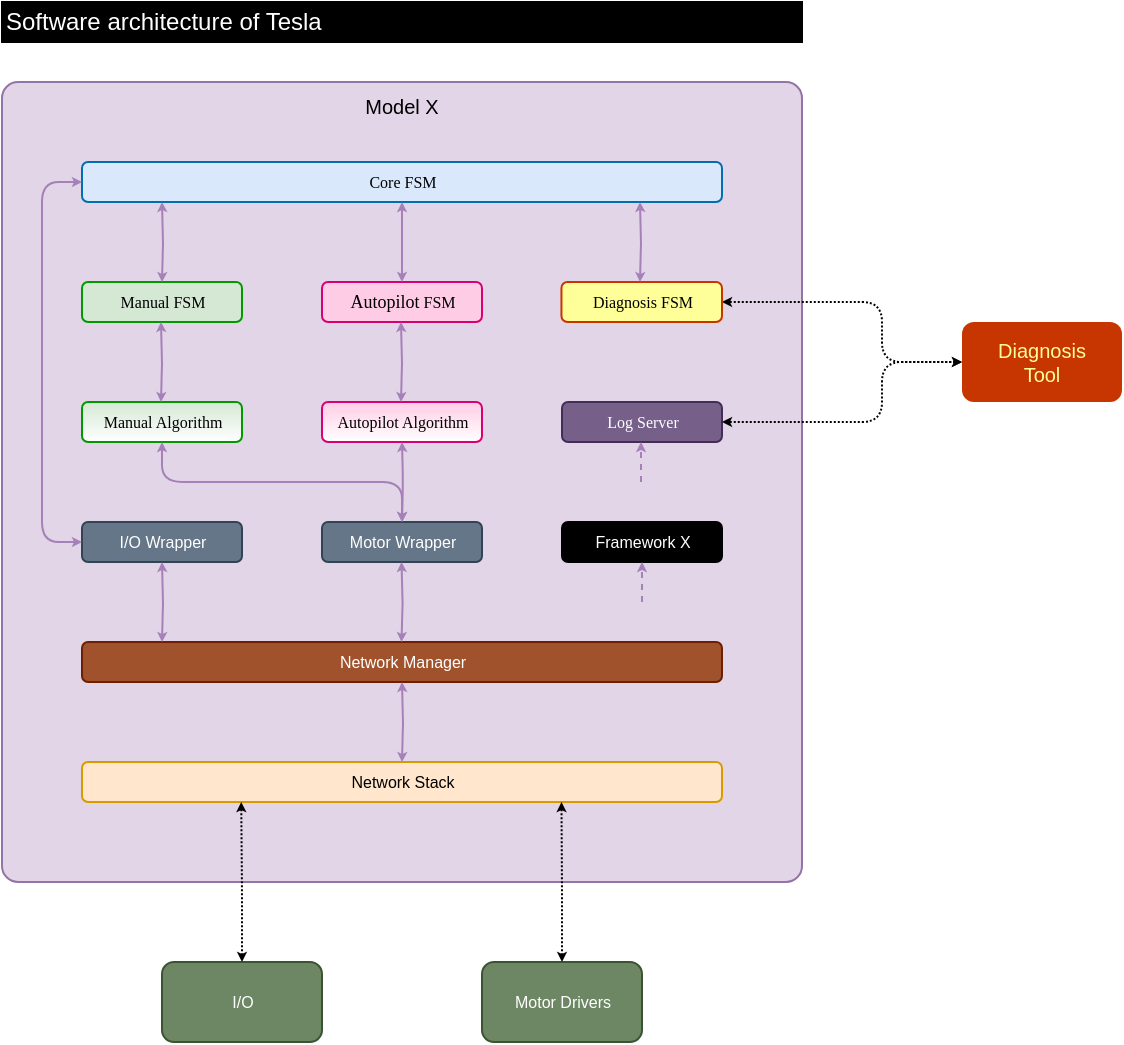 <mxfile version="14.6.13" type="device" pages="7"><diagram id="_lNNBVvUut5lEPWV4duF" name="Architecture"><mxGraphModel dx="786" dy="625" grid="1" gridSize="10" guides="1" tooltips="1" connect="1" arrows="1" fold="1" page="1" pageScale="1" pageWidth="827" pageHeight="1169" math="0" shadow="0"><root><mxCell id="b7g2QIzT1XHDpYwG7gKz-0"/><mxCell id="b7g2QIzT1XHDpYwG7gKz-1" parent="b7g2QIzT1XHDpYwG7gKz-0"/><mxCell id="GW9LdYgFXyFRjG1wF4ID-52" value="&lt;font size=&quot;1&quot;&gt;Model X&lt;/font&gt;" style="rounded=1;whiteSpace=wrap;html=1;strokeWidth=1;fontFamily=Arial;fontSize=8;movable=1;resizable=1;rotatable=1;deletable=1;editable=1;connectable=1;align=center;verticalAlign=top;strokeColor=#9673a6;fontStyle=0;dashed=0;arcSize=2;fillColor=#e1d5e7;" parent="b7g2QIzT1XHDpYwG7gKz-1" vertex="1"><mxGeometry x="40" y="80" width="400" height="400" as="geometry"/></mxCell><mxCell id="GW9LdYgFXyFRjG1wF4ID-55" value="&lt;font style=&quot;font-size: 8px&quot;&gt;&lt;span style=&quot;font-size: 8px&quot;&gt;Network Stack&lt;br style=&quot;font-size: 8px&quot;&gt;&lt;/span&gt;&lt;/font&gt;" style="dashed=0;html=1;rounded=1;fontSize=8;align=center;fontStyle=0;strokeWidth=1;fontFamily=Arial;strokeColor=#d79b00;fillColor=#ffe6cc;" parent="b7g2QIzT1XHDpYwG7gKz-1" vertex="1"><mxGeometry x="80" y="420" width="320" height="20" as="geometry"/></mxCell><mxCell id="GW9LdYgFXyFRjG1wF4ID-57" value="&lt;font style=&quot;font-size: 8px&quot;&gt;&lt;span style=&quot;font-size: 8px&quot;&gt;Manual FSM&lt;br style=&quot;font-size: 8px&quot;&gt;&lt;/span&gt;&lt;/font&gt;" style="dashed=0;html=1;rounded=1;fontSize=9;align=center;fontStyle=0;strokeWidth=1;fontFamily=Tahoma;strokeColor=#009900;fillColor=#d5e8d4;" parent="b7g2QIzT1XHDpYwG7gKz-1" vertex="1"><mxGeometry x="80" y="180" width="80" height="20" as="geometry"/></mxCell><mxCell id="GW9LdYgFXyFRjG1wF4ID-61" value="&lt;font style=&quot;font-size: 8px&quot;&gt;Log Server&lt;span style=&quot;font-size: 8px&quot;&gt;&lt;br style=&quot;font-size: 8px&quot;&gt;&lt;/span&gt;&lt;/font&gt;" style="dashed=0;html=1;rounded=1;fontSize=9;align=center;fontStyle=0;strokeWidth=1;fontFamily=Tahoma;strokeColor=#432D57;fillColor=#76608a;fontColor=#ffffff;" parent="b7g2QIzT1XHDpYwG7gKz-1" vertex="1"><mxGeometry x="320" y="240" width="80" height="20" as="geometry"/></mxCell><mxCell id="GW9LdYgFXyFRjG1wF4ID-62" value="&lt;font style=&quot;font-size: 8px&quot;&gt;&lt;span style=&quot;font-size: 8px&quot;&gt;Network Manager&lt;br style=&quot;font-size: 8px&quot;&gt;&lt;/span&gt;&lt;/font&gt;" style="dashed=0;html=1;rounded=1;fontSize=8;align=center;fontStyle=0;strokeWidth=1;fontFamily=Arial;strokeColor=#6D1F00;fillColor=#a0522d;fontColor=#ffffff;" parent="b7g2QIzT1XHDpYwG7gKz-1" vertex="1"><mxGeometry x="80" y="360" width="320" height="20" as="geometry"/></mxCell><mxCell id="GW9LdYgFXyFRjG1wF4ID-63" value="&lt;font style=&quot;font-size: 8px&quot;&gt;I/O&lt;span style=&quot;font-size: 8px&quot;&gt;&lt;br style=&quot;font-size: 8px&quot;&gt;&lt;/span&gt;&lt;/font&gt;" style="dashed=0;html=1;rounded=1;fontSize=8;align=center;fontStyle=0;strokeWidth=1;fontFamily=Arial;strokeColor=#3A5431;fillColor=#6d8764;fontColor=#ffffff;" parent="b7g2QIzT1XHDpYwG7gKz-1" vertex="1"><mxGeometry x="120.0" y="520" width="80" height="40" as="geometry"/></mxCell><mxCell id="GW9LdYgFXyFRjG1wF4ID-65" value="&lt;font style=&quot;font-size: 8px&quot;&gt;&lt;span style=&quot;font-family: &amp;quot;tahoma&amp;quot; ; font-size: 9px&quot;&gt;Autopilot&lt;/span&gt;&lt;span style=&quot;font-size: 8px&quot;&gt;&amp;nbsp;FSM&lt;br style=&quot;font-size: 8px&quot;&gt;&lt;/span&gt;&lt;/font&gt;" style="dashed=0;html=1;rounded=1;fontSize=9;align=center;fontStyle=0;strokeWidth=1;fontFamily=Tahoma;strokeColor=#D80073;fillColor=#FFCCE6;" parent="b7g2QIzT1XHDpYwG7gKz-1" vertex="1"><mxGeometry x="200" y="180" width="80" height="20" as="geometry"/></mxCell><mxCell id="GW9LdYgFXyFRjG1wF4ID-68" value="&lt;font style=&quot;font-size: 8px;&quot;&gt;&lt;font style=&quot;font-size: 8px;&quot;&gt;Core FSM&lt;/font&gt;&lt;br style=&quot;font-size: 8px;&quot;&gt;&lt;/font&gt;" style="html=1;rounded=1;fontSize=9;align=center;strokeWidth=1;fontFamily=Tahoma;fillColor=#dae8fc;verticalAlign=middle;dashed=0;fontStyle=0;strokeColor=#006EAF;" parent="b7g2QIzT1XHDpYwG7gKz-1" vertex="1"><mxGeometry x="80" y="120" width="320" height="20" as="geometry"/></mxCell><mxCell id="GW9LdYgFXyFRjG1wF4ID-69" value="Diagnosis&lt;br&gt;Tool" style="rounded=1;whiteSpace=wrap;html=1;strokeWidth=1;fontFamily=Arial;fontSize=10;movable=1;resizable=1;rotatable=1;deletable=1;editable=1;connectable=1;shadow=0;verticalAlign=middle;strokeColor=none;fontStyle=0;fillColor=#C73500;fontColor=#FFFF99;" parent="b7g2QIzT1XHDpYwG7gKz-1" vertex="1"><mxGeometry x="520" y="200" width="80" height="40" as="geometry"/></mxCell><mxCell id="GW9LdYgFXyFRjG1wF4ID-78" style="edgeStyle=orthogonalEdgeStyle;orthogonalLoop=1;jettySize=auto;html=1;fontSize=8;fontColor=#B3B3B3;rounded=1;fillColor=#f5f5f5;fontFamily=Arial;fontStyle=0;startFill=1;startArrow=classic;strokeWidth=1;startSize=2;endSize=2;jumpSize=10;entryX=1;entryY=0.5;entryDx=0;entryDy=0;exitX=0;exitY=0.5;exitDx=0;exitDy=0;endFill=1;endArrow=classic;dashed=1;dashPattern=1 1;" parent="b7g2QIzT1XHDpYwG7gKz-1" source="GW9LdYgFXyFRjG1wF4ID-69" target="GW9LdYgFXyFRjG1wF4ID-86" edge="1"><mxGeometry relative="1" as="geometry"><mxPoint x="509.6" y="220.22" as="sourcePoint"/><mxPoint x="470.05" y="220.48" as="targetPoint"/><Array as="points"><mxPoint x="480" y="220"/><mxPoint x="480" y="190"/></Array></mxGeometry></mxCell><mxCell id="GW9LdYgFXyFRjG1wF4ID-86" value="&lt;font style=&quot;font-size: 8px&quot;&gt;Diagnosis FSM&lt;span style=&quot;font-size: 8px&quot;&gt;&lt;br style=&quot;font-size: 8px&quot;&gt;&lt;/span&gt;&lt;/font&gt;" style="dashed=0;html=1;rounded=1;fontSize=9;align=center;fontStyle=0;strokeWidth=1;fontFamily=Tahoma;strokeColor=#C73500;fontColor=#000000;fillColor=#FFFF99;" parent="b7g2QIzT1XHDpYwG7gKz-1" vertex="1"><mxGeometry x="319.73" y="180" width="80.27" height="20" as="geometry"/></mxCell><mxCell id="GW9LdYgFXyFRjG1wF4ID-90" style="edgeStyle=orthogonalEdgeStyle;orthogonalLoop=1;jettySize=auto;html=1;fontSize=8;fontColor=#B3B3B3;rounded=1;fillColor=#f5f5f5;fontFamily=Arial;fontStyle=0;startFill=1;startArrow=classic;strokeWidth=1;startSize=2;endSize=2;jumpSize=10;entryX=1;entryY=0.5;entryDx=0;entryDy=0;endFill=1;endArrow=classic;dashed=1;dashPattern=1 1;exitX=0;exitY=0.5;exitDx=0;exitDy=0;" parent="b7g2QIzT1XHDpYwG7gKz-1" source="GW9LdYgFXyFRjG1wF4ID-69" target="GW9LdYgFXyFRjG1wF4ID-61" edge="1"><mxGeometry relative="1" as="geometry"><mxPoint x="520" y="210" as="sourcePoint"/><mxPoint x="631.5" y="250.22" as="targetPoint"/><Array as="points"><mxPoint x="480" y="220"/><mxPoint x="480" y="250"/></Array></mxGeometry></mxCell><mxCell id="GW9LdYgFXyFRjG1wF4ID-95" value="&lt;font style=&quot;font-size: 8px&quot;&gt;&lt;span style=&quot;font-size: 8px&quot;&gt;Motor Drivers&lt;br style=&quot;font-size: 8px&quot;&gt;&lt;/span&gt;&lt;/font&gt;" style="dashed=0;html=1;rounded=1;fontSize=8;align=center;fontStyle=0;strokeWidth=1;fontFamily=Arial;strokeColor=#3A5431;fillColor=#6d8764;fontColor=#ffffff;" parent="b7g2QIzT1XHDpYwG7gKz-1" vertex="1"><mxGeometry x="280.0" y="520" width="80" height="40" as="geometry"/></mxCell><mxCell id="GW9LdYgFXyFRjG1wF4ID-109" value="&lt;font style=&quot;font-size: 8px;&quot;&gt;I/O Wrapper&lt;br style=&quot;font-size: 8px;&quot;&gt;&lt;/font&gt;" style="dashed=0;html=1;rounded=1;fontSize=8;align=center;fontStyle=0;strokeWidth=1;fontFamily=Arial;strokeColor=#314354;fillColor=#647687;fontColor=#ffffff;" parent="b7g2QIzT1XHDpYwG7gKz-1" vertex="1"><mxGeometry x="80" y="300" width="80" height="20" as="geometry"/></mxCell><mxCell id="GW9LdYgFXyFRjG1wF4ID-111" value="&lt;font style=&quot;font-size: 8px;&quot;&gt;Motor Wrapper&lt;br style=&quot;font-size: 8px;&quot;&gt;&lt;/font&gt;" style="dashed=0;html=1;rounded=1;fontSize=8;align=center;fontStyle=0;strokeWidth=1;fontFamily=Arial;strokeColor=#314354;fillColor=#647687;fontColor=#ffffff;" parent="b7g2QIzT1XHDpYwG7gKz-1" vertex="1"><mxGeometry x="200" y="300" width="80" height="20" as="geometry"/></mxCell><mxCell id="GW9LdYgFXyFRjG1wF4ID-117" value="&lt;font style=&quot;font-size: 8px&quot;&gt;&lt;span style=&quot;font-size: 8px&quot;&gt;Autopilot Algorithm&lt;br style=&quot;font-size: 8px&quot;&gt;&lt;/span&gt;&lt;/font&gt;" style="dashed=0;html=1;rounded=1;fontSize=9;align=center;fontStyle=0;strokeWidth=1;fontFamily=Tahoma;strokeColor=#D80073;fillColor=#FFCCE6;gradientColor=#ffffff;" parent="b7g2QIzT1XHDpYwG7gKz-1" vertex="1"><mxGeometry x="200" y="240" width="80" height="20" as="geometry"/></mxCell><mxCell id="GW9LdYgFXyFRjG1wF4ID-118" value="&lt;font style=&quot;font-size: 8px&quot;&gt;&lt;span style=&quot;font-size: 8px&quot;&gt;Manual Algorithm&lt;br style=&quot;font-size: 8px&quot;&gt;&lt;/span&gt;&lt;/font&gt;" style="dashed=0;html=1;rounded=1;fontSize=9;align=center;fontStyle=0;strokeWidth=1;fontFamily=Tahoma;strokeColor=#009900;fillColor=#d5e8d4;gradientColor=#ffffff;" parent="b7g2QIzT1XHDpYwG7gKz-1" vertex="1"><mxGeometry x="80" y="240" width="80" height="20" as="geometry"/></mxCell><mxCell id="GW9LdYgFXyFRjG1wF4ID-138" style="edgeStyle=orthogonalEdgeStyle;orthogonalLoop=1;jettySize=auto;html=1;fontSize=8;fontColor=#B3B3B3;rounded=1;fillColor=#f5f5f5;fontFamily=Arial;fontStyle=0;startFill=1;startArrow=classic;exitX=0.5;exitY=0;exitDx=0;exitDy=0;strokeWidth=1;startSize=2;endSize=2;jumpSize=10;endFill=1;endArrow=classic;entryX=0.768;entryY=1.05;entryDx=0;entryDy=0;entryPerimeter=0;dashed=1;dashPattern=1 1;" parent="b7g2QIzT1XHDpYwG7gKz-1" source="GW9LdYgFXyFRjG1wF4ID-63" edge="1"><mxGeometry relative="1" as="geometry"><mxPoint x="160" y="530" as="sourcePoint"/><mxPoint x="159.616" y="440" as="targetPoint"/><Array as="points"><mxPoint x="160" y="485"/></Array></mxGeometry></mxCell><mxCell id="GW9LdYgFXyFRjG1wF4ID-139" style="edgeStyle=orthogonalEdgeStyle;orthogonalLoop=1;jettySize=auto;html=1;fontSize=8;fontColor=#B3B3B3;rounded=1;fillColor=#f5f5f5;fontFamily=Arial;fontStyle=0;startFill=1;startArrow=classic;strokeWidth=1;startSize=2;endSize=2;jumpSize=10;endFill=1;endArrow=classic;entryX=0.768;entryY=1.05;entryDx=0;entryDy=0;entryPerimeter=0;exitX=0.5;exitY=0;exitDx=0;exitDy=0;dashed=1;dashPattern=1 1;" parent="b7g2QIzT1XHDpYwG7gKz-1" source="GW9LdYgFXyFRjG1wF4ID-95" edge="1"><mxGeometry relative="1" as="geometry"><mxPoint x="330" y="500" as="sourcePoint"/><mxPoint x="319.746" y="440" as="targetPoint"/><Array as="points"><mxPoint x="320" y="485"/></Array></mxGeometry></mxCell><mxCell id="Ddv5lwIk9ziuuOa-DF9u-0" value="Software architecture of Tesla" style="rounded=0;whiteSpace=wrap;html=1;strokeWidth=1;fontFamily=Arial;fontSize=12;align=left;fontColor=#ffffff;fillColor=#000000;" parent="b7g2QIzT1XHDpYwG7gKz-1" vertex="1"><mxGeometry x="40" y="40" width="400" height="20" as="geometry"/></mxCell><mxCell id="__6MEFrhjfQzTzbq5fkM-2" value="&lt;font style=&quot;font-size: 8px&quot;&gt;Framework X&lt;span style=&quot;font-size: 8px&quot;&gt;&lt;br style=&quot;font-size: 8px&quot;&gt;&lt;/span&gt;&lt;/font&gt;" style="dashed=0;html=1;rounded=1;fontSize=8;align=center;fontStyle=0;strokeWidth=1;fontFamily=Arial;fontColor=#ffffff;fillColor=#000000;" parent="b7g2QIzT1XHDpYwG7gKz-1" vertex="1"><mxGeometry x="320" y="300" width="80" height="20" as="geometry"/></mxCell><mxCell id="__6MEFrhjfQzTzbq5fkM-3" style="edgeStyle=orthogonalEdgeStyle;orthogonalLoop=1;jettySize=auto;html=1;fontSize=8;fontColor=#B3B3B3;rounded=1;fillColor=#f5f5f5;fontFamily=Arial;fontStyle=0;startFill=1;startArrow=classic;exitX=0.5;exitY=0;exitDx=0;exitDy=0;strokeWidth=1;startSize=2;endSize=2;jumpSize=10;endFill=1;endArrow=classic;entryX=0.5;entryY=1;entryDx=0;entryDy=0;strokeColor=#A680B8;" parent="b7g2QIzT1XHDpYwG7gKz-1" source="GW9LdYgFXyFRjG1wF4ID-65" target="GW9LdYgFXyFRjG1wF4ID-68" edge="1"><mxGeometry relative="1" as="geometry"><mxPoint x="180.38" y="290" as="sourcePoint"/><mxPoint x="240" y="160" as="targetPoint"/><Array as="points"/></mxGeometry></mxCell><mxCell id="__6MEFrhjfQzTzbq5fkM-15" style="edgeStyle=orthogonalEdgeStyle;orthogonalLoop=1;jettySize=auto;html=1;fontSize=8;fontColor=#B3B3B3;rounded=1;fillColor=#f5f5f5;fontFamily=Arial;fontStyle=0;startFill=1;startArrow=classic;exitX=0.5;exitY=0;exitDx=0;exitDy=0;strokeWidth=1;startSize=2;endSize=2;jumpSize=10;endFill=1;endArrow=classic;entryX=0.5;entryY=1;entryDx=0;entryDy=0;strokeColor=#A680B8;" parent="b7g2QIzT1XHDpYwG7gKz-1" edge="1"><mxGeometry relative="1" as="geometry"><mxPoint x="120" y="180" as="sourcePoint"/><mxPoint x="120" y="140" as="targetPoint"/><Array as="points"/></mxGeometry></mxCell><mxCell id="__6MEFrhjfQzTzbq5fkM-16" style="edgeStyle=orthogonalEdgeStyle;orthogonalLoop=1;jettySize=auto;html=1;fontSize=8;fontColor=#B3B3B3;rounded=1;fillColor=#f5f5f5;fontFamily=Arial;fontStyle=0;startFill=1;startArrow=classic;exitX=0.5;exitY=0;exitDx=0;exitDy=0;strokeWidth=1;startSize=2;endSize=2;jumpSize=10;endFill=1;endArrow=classic;entryX=0.5;entryY=1;entryDx=0;entryDy=0;strokeColor=#A680B8;" parent="b7g2QIzT1XHDpYwG7gKz-1" edge="1"><mxGeometry relative="1" as="geometry"><mxPoint x="359" y="180" as="sourcePoint"/><mxPoint x="359" y="140" as="targetPoint"/><Array as="points"/></mxGeometry></mxCell><mxCell id="__6MEFrhjfQzTzbq5fkM-17" style="edgeStyle=orthogonalEdgeStyle;orthogonalLoop=1;jettySize=auto;html=1;fontSize=8;fontColor=#B3B3B3;rounded=1;fillColor=#f5f5f5;fontFamily=Arial;fontStyle=0;startFill=1;startArrow=classic;exitX=0.5;exitY=0;exitDx=0;exitDy=0;strokeWidth=1;startSize=2;endSize=2;jumpSize=10;endFill=1;endArrow=classic;entryX=0.5;entryY=1;entryDx=0;entryDy=0;strokeColor=#A680B8;" parent="b7g2QIzT1XHDpYwG7gKz-1" edge="1"><mxGeometry relative="1" as="geometry"><mxPoint x="239.5" y="240" as="sourcePoint"/><mxPoint x="239.5" y="200" as="targetPoint"/><Array as="points"/></mxGeometry></mxCell><mxCell id="__6MEFrhjfQzTzbq5fkM-18" style="edgeStyle=orthogonalEdgeStyle;orthogonalLoop=1;jettySize=auto;html=1;fontSize=8;fontColor=#B3B3B3;rounded=1;fillColor=#f5f5f5;fontFamily=Arial;fontStyle=0;startFill=1;startArrow=classic;exitX=0.5;exitY=0;exitDx=0;exitDy=0;strokeWidth=1;startSize=2;endSize=2;jumpSize=10;endFill=1;endArrow=classic;entryX=0.5;entryY=1;entryDx=0;entryDy=0;strokeColor=#A680B8;" parent="b7g2QIzT1XHDpYwG7gKz-1" edge="1"><mxGeometry relative="1" as="geometry"><mxPoint x="119.5" y="240" as="sourcePoint"/><mxPoint x="119.5" y="200" as="targetPoint"/><Array as="points"/></mxGeometry></mxCell><mxCell id="__6MEFrhjfQzTzbq5fkM-19" style="edgeStyle=orthogonalEdgeStyle;orthogonalLoop=1;jettySize=auto;html=1;fontSize=8;fontColor=#B3B3B3;rounded=1;fillColor=#f5f5f5;fontFamily=Arial;fontStyle=0;startFill=1;startArrow=classic;exitX=0.5;exitY=0;exitDx=0;exitDy=0;strokeWidth=1;startSize=2;endSize=2;jumpSize=10;endFill=1;endArrow=classic;entryX=0.5;entryY=1;entryDx=0;entryDy=0;strokeColor=#A680B8;" parent="b7g2QIzT1XHDpYwG7gKz-1" source="GW9LdYgFXyFRjG1wF4ID-111" target="GW9LdYgFXyFRjG1wF4ID-118" edge="1"><mxGeometry relative="1" as="geometry"><mxPoint x="170" y="310" as="sourcePoint"/><mxPoint x="170" y="270" as="targetPoint"/><Array as="points"><mxPoint x="240" y="280"/><mxPoint x="120" y="280"/></Array></mxGeometry></mxCell><mxCell id="__6MEFrhjfQzTzbq5fkM-21" style="edgeStyle=orthogonalEdgeStyle;orthogonalLoop=1;jettySize=auto;html=1;fontSize=8;fontColor=#B3B3B3;rounded=1;fillColor=#f5f5f5;fontFamily=Arial;fontStyle=0;startFill=1;startArrow=classic;strokeWidth=1;startSize=2;endSize=2;jumpSize=10;endFill=1;endArrow=classic;entryX=0.5;entryY=1;entryDx=0;entryDy=0;strokeColor=#A680B8;" parent="b7g2QIzT1XHDpYwG7gKz-1" target="GW9LdYgFXyFRjG1wF4ID-117" edge="1"><mxGeometry relative="1" as="geometry"><mxPoint x="240" y="300" as="sourcePoint"/><mxPoint x="270" y="260" as="targetPoint"/><Array as="points"/></mxGeometry></mxCell><mxCell id="__6MEFrhjfQzTzbq5fkM-22" style="edgeStyle=orthogonalEdgeStyle;orthogonalLoop=1;jettySize=auto;html=1;fontSize=8;fontColor=#B3B3B3;rounded=1;fillColor=#f5f5f5;fontFamily=Arial;fontStyle=0;startFill=1;startArrow=classic;exitX=0;exitY=0.5;exitDx=0;exitDy=0;strokeWidth=1;startSize=2;endSize=2;jumpSize=10;endFill=1;endArrow=classic;entryX=0;entryY=0.5;entryDx=0;entryDy=0;strokeColor=#A680B8;" parent="b7g2QIzT1XHDpYwG7gKz-1" source="GW9LdYgFXyFRjG1wF4ID-109" target="GW9LdYgFXyFRjG1wF4ID-68" edge="1"><mxGeometry relative="1" as="geometry"><mxPoint x="129.5" y="250" as="sourcePoint"/><mxPoint x="129.5" y="210" as="targetPoint"/><Array as="points"/></mxGeometry></mxCell><mxCell id="__6MEFrhjfQzTzbq5fkM-23" style="edgeStyle=orthogonalEdgeStyle;orthogonalLoop=1;jettySize=auto;html=1;fontSize=8;fontColor=#B3B3B3;rounded=1;fillColor=#f5f5f5;fontFamily=Arial;fontStyle=0;startFill=1;startArrow=classic;exitX=0.5;exitY=0;exitDx=0;exitDy=0;strokeWidth=1;startSize=2;endSize=2;jumpSize=10;endFill=1;endArrow=classic;entryX=0.5;entryY=1;entryDx=0;entryDy=0;strokeColor=#A680B8;" parent="b7g2QIzT1XHDpYwG7gKz-1" edge="1"><mxGeometry relative="1" as="geometry"><mxPoint x="239.75" y="360" as="sourcePoint"/><mxPoint x="239.75" y="320" as="targetPoint"/><Array as="points"/></mxGeometry></mxCell><mxCell id="__6MEFrhjfQzTzbq5fkM-24" style="edgeStyle=orthogonalEdgeStyle;orthogonalLoop=1;jettySize=auto;html=1;fontSize=8;fontColor=#B3B3B3;rounded=1;fillColor=#f5f5f5;fontFamily=Arial;fontStyle=0;startFill=1;startArrow=classic;exitX=0.5;exitY=0;exitDx=0;exitDy=0;strokeWidth=1;startSize=2;endSize=2;jumpSize=10;endFill=1;endArrow=classic;entryX=0.5;entryY=1;entryDx=0;entryDy=0;strokeColor=#A680B8;" parent="b7g2QIzT1XHDpYwG7gKz-1" edge="1"><mxGeometry relative="1" as="geometry"><mxPoint x="120" y="360" as="sourcePoint"/><mxPoint x="120" y="320" as="targetPoint"/><Array as="points"/></mxGeometry></mxCell><mxCell id="__6MEFrhjfQzTzbq5fkM-25" style="edgeStyle=orthogonalEdgeStyle;orthogonalLoop=1;jettySize=auto;html=1;fontSize=8;fontColor=#B3B3B3;rounded=1;fillColor=#f5f5f5;fontFamily=Arial;fontStyle=0;startFill=0;startArrow=none;strokeWidth=1;startSize=2;endSize=2;jumpSize=10;endFill=1;endArrow=classic;entryX=0.5;entryY=1;entryDx=0;entryDy=0;dashed=1;strokeColor=#A680B8;" parent="b7g2QIzT1XHDpYwG7gKz-1" edge="1"><mxGeometry relative="1" as="geometry"><mxPoint x="360" y="340" as="sourcePoint"/><mxPoint x="360" y="320" as="targetPoint"/><Array as="points"/></mxGeometry></mxCell><mxCell id="__6MEFrhjfQzTzbq5fkM-26" style="edgeStyle=orthogonalEdgeStyle;orthogonalLoop=1;jettySize=auto;html=1;fontSize=8;fontColor=#B3B3B3;rounded=1;fillColor=#f5f5f5;fontFamily=Arial;fontStyle=0;startFill=0;startArrow=none;strokeWidth=1;startSize=2;endSize=2;jumpSize=10;endFill=1;endArrow=classic;entryX=0.5;entryY=1;entryDx=0;entryDy=0;dashed=1;strokeColor=#A680B8;" parent="b7g2QIzT1XHDpYwG7gKz-1" edge="1"><mxGeometry relative="1" as="geometry"><mxPoint x="359.5" y="280" as="sourcePoint"/><mxPoint x="359.5" y="260" as="targetPoint"/><Array as="points"/></mxGeometry></mxCell><mxCell id="__6MEFrhjfQzTzbq5fkM-27" style="edgeStyle=orthogonalEdgeStyle;orthogonalLoop=1;jettySize=auto;html=1;fontSize=8;fontColor=#B3B3B3;rounded=1;fillColor=#f5f5f5;fontFamily=Arial;fontStyle=0;startFill=1;startArrow=classic;exitX=0.5;exitY=0;exitDx=0;exitDy=0;strokeWidth=1;startSize=2;endSize=2;jumpSize=10;endFill=1;endArrow=classic;entryX=0.5;entryY=1;entryDx=0;entryDy=0;strokeColor=#A680B8;" parent="b7g2QIzT1XHDpYwG7gKz-1" edge="1"><mxGeometry relative="1" as="geometry"><mxPoint x="240" y="420" as="sourcePoint"/><mxPoint x="240" y="380" as="targetPoint"/><Array as="points"/></mxGeometry></mxCell></root></mxGraphModel></diagram><diagram id="fD4gt7PIDkZhctFbft5-" name="Boot process"><mxGraphModel dx="786" dy="625" grid="1" gridSize="10" guides="1" tooltips="1" connect="1" arrows="1" fold="1" page="1" pageScale="1" pageWidth="827" pageHeight="1169" math="0" shadow="0"><root><mxCell id="KRV274efAYUCzHNyCKHI-0"/><mxCell id="KRV274efAYUCzHNyCKHI-1" parent="KRV274efAYUCzHNyCKHI-0"/><mxCell id="KRV274efAYUCzHNyCKHI-2" value="" style=" rounded=1;strokeColor=#DFE1E5;shadow=1;html=1;arcSize=4;dashed=1;dashPattern=1 1;fontFamily=Tahoma;fontSize=9;fontColor=#FFFFFF;align=left;fillColor=#FCFCFC;" parent="KRV274efAYUCzHNyCKHI-1" vertex="1"><mxGeometry x="560" y="40" width="240" height="320" as="geometry"/></mxCell><mxCell id="KRV274efAYUCzHNyCKHI-3" value="&lt;b&gt;Symbols&lt;/b&gt;" style="text;html=1;align=left;verticalAlign=middle;resizable=0;points=[];autosize=1;fontColor=#4D4D4D;fontFamily=Lucida Console;fontSize=12;" parent="KRV274efAYUCzHNyCKHI-2" vertex="1"><mxGeometry x="10.0" y="8.889" width="60" height="20" as="geometry"/></mxCell><mxCell id="KRV274efAYUCzHNyCKHI-4" value="Start or stop" style="strokeWidth=1;html=1;shape=mxgraph.flowchart.terminator;whiteSpace=wrap;rounded=1;fillColor=#f5f5f5;dashed=0;fontFamily=Tahoma;fontSize=9;fontColor=#333333;fontStyle=0;strokeColor=#666666;" parent="KRV274efAYUCzHNyCKHI-2" vertex="1"><mxGeometry x="39.87" y="147" width="160.27" height="26" as="geometry"/></mxCell><mxCell id="KRV274efAYUCzHNyCKHI-5" value="&lt;span style=&quot;font-weight: 400&quot;&gt;MODEL X&lt;/span&gt;" style="dashed=0;html=1;rounded=1;fontSize=9;align=center;fontStyle=1;strokeWidth=2;strokeColor=#666666;fontFamily=Tahoma;fillColor=#666666;fontColor=#FFFFFF;" parent="KRV274efAYUCzHNyCKHI-1" vertex="1"><mxGeometry x="119.73" y="40" width="160" height="40" as="geometry"/></mxCell><mxCell id="KRV274efAYUCzHNyCKHI-6" style="edgeStyle=orthogonalEdgeStyle;orthogonalLoop=1;jettySize=auto;html=1;entryX=0;entryY=0.5;entryDx=0;entryDy=0;startSize=2;endSize=2;fontFamily=Lucida Console;fontSize=9;fillColor=#dae8fc;dashed=1;rounded=1;strokeColor=#0000FF;" parent="KRV274efAYUCzHNyCKHI-1" source="KRV274efAYUCzHNyCKHI-7" target="KRV274efAYUCzHNyCKHI-8" edge="1"><mxGeometry relative="1" as="geometry"/></mxCell><mxCell id="KRV274efAYUCzHNyCKHI-7" value="&lt;font style=&quot;font-size: 9px&quot;&gt;&lt;span style=&quot;font-weight: 400 ; font-size: 9px&quot;&gt;Core FSM&lt;/span&gt;&lt;/font&gt;" style="dashed=0;html=1;rounded=1;fontSize=9;align=center;fontStyle=1;strokeWidth=2;fontFamily=Tahoma;fontColor=#FFFFFF;fillColor=#006EAF;strokeColor=#006EAF;" parent="KRV274efAYUCzHNyCKHI-1" vertex="1"><mxGeometry x="359.46" y="600" width="160" height="40" as="geometry"/></mxCell><mxCell id="KRV274efAYUCzHNyCKHI-8" value="&lt;font style=&quot;font-size: 9px&quot;&gt;&lt;span style=&quot;font-weight: 400 ; font-size: 9px&quot;&gt;Manual FSM&lt;br&gt;&lt;/span&gt;&lt;/font&gt;" style="dashed=0;html=1;rounded=1;fontSize=9;align=center;fontStyle=1;strokeWidth=2;fontFamily=Tahoma;fontColor=#FFFFFF;fillColor=#009900;strokeColor=#009900;" parent="KRV274efAYUCzHNyCKHI-1" vertex="1"><mxGeometry x="599.73" y="520" width="160" height="40" as="geometry"/></mxCell><mxCell id="KRV274efAYUCzHNyCKHI-9" value="&lt;font style=&quot;font-size: 9px&quot;&gt;&lt;span style=&quot;font-weight: 400 ; font-size: 9px&quot;&gt;Autopilot FSM&lt;br&gt;&lt;/span&gt;&lt;/font&gt;" style="dashed=0;html=1;rounded=1;fontSize=9;align=center;fontStyle=1;strokeWidth=2;fontFamily=Tahoma;fillColor=#d80073;fontColor=#ffffff;strokeColor=#D80073;" parent="KRV274efAYUCzHNyCKHI-1" vertex="1"><mxGeometry x="599.73" y="600" width="160" height="40" as="geometry"/></mxCell><mxCell id="KRV274efAYUCzHNyCKHI-13" style="edgeStyle=orthogonalEdgeStyle;rounded=0;orthogonalLoop=1;jettySize=auto;html=1;entryX=0.5;entryY=0;entryDx=0;entryDy=0;startSize=2;endSize=2;fontFamily=Tahoma;fontSize=9;fillColor=#f5f5f5;strokeColor=#666666;" parent="KRV274efAYUCzHNyCKHI-1" source="KRV274efAYUCzHNyCKHI-14" target="KRV274efAYUCzHNyCKHI-16" edge="1"><mxGeometry relative="1" as="geometry"/></mxCell><mxCell id="KRV274efAYUCzHNyCKHI-14" value="OS boot up" style="verticalLabelPosition=middle;verticalAlign=middle;html=1;shape=process;whiteSpace=wrap;rounded=1;size=0.14;strokeWidth=1;fontFamily=Tahoma;fontSize=9;dashed=0;fontColor=#333333;fontStyle=0;strokeColor=#666666;labelPosition=center;align=center;fillColor=#FFFFFF;" parent="KRV274efAYUCzHNyCKHI-1" vertex="1"><mxGeometry x="119.73" y="200" width="160" height="40" as="geometry"/></mxCell><mxCell id="KRV274efAYUCzHNyCKHI-15" style="edgeStyle=orthogonalEdgeStyle;rounded=0;orthogonalLoop=1;jettySize=auto;html=1;entryX=0.5;entryY=0;entryDx=0;entryDy=0;startSize=2;endSize=2;fontFamily=Tahoma;fontSize=9;fillColor=#f5f5f5;strokeColor=#666666;" parent="KRV274efAYUCzHNyCKHI-1" source="KRV274efAYUCzHNyCKHI-16" target="KRV274efAYUCzHNyCKHI-18" edge="1"><mxGeometry relative="1" as="geometry"/></mxCell><mxCell id="KRV274efAYUCzHNyCKHI-16" value="Run startup script" style="verticalLabelPosition=middle;verticalAlign=middle;html=1;shape=process;whiteSpace=wrap;rounded=1;size=0.14;strokeWidth=1;fontFamily=Tahoma;fontSize=9;dashed=0;fontColor=#333333;fontStyle=0;strokeColor=#666666;labelPosition=center;align=center;fillColor=#FFFFFF;" parent="KRV274efAYUCzHNyCKHI-1" vertex="1"><mxGeometry x="119.73" y="280" width="160" height="40" as="geometry"/></mxCell><mxCell id="KRV274efAYUCzHNyCKHI-17" style="edgeStyle=orthogonalEdgeStyle;rounded=0;orthogonalLoop=1;jettySize=auto;html=1;entryX=0.5;entryY=0;entryDx=0;entryDy=0;startSize=2;endSize=2;fontFamily=Tahoma;fontSize=9;fillColor=#f5f5f5;strokeColor=#666666;" parent="KRV274efAYUCzHNyCKHI-1" source="KRV274efAYUCzHNyCKHI-18" target="KRV274efAYUCzHNyCKHI-20" edge="1"><mxGeometry relative="1" as="geometry"/></mxCell><mxCell id="KRV274efAYUCzHNyCKHI-18" value="Start the Modelx" style="verticalLabelPosition=middle;verticalAlign=middle;html=1;shape=process;whiteSpace=wrap;rounded=1;size=0.14;strokeWidth=1;fontFamily=Tahoma;fontSize=9;dashed=0;fontColor=#333333;fontStyle=0;strokeColor=#666666;fillColor=#f5f5f5;labelPosition=center;align=center;" parent="KRV274efAYUCzHNyCKHI-1" vertex="1"><mxGeometry x="119.73" y="360" width="160" height="40" as="geometry"/></mxCell><mxCell id="KRV274efAYUCzHNyCKHI-19" style="edgeStyle=orthogonalEdgeStyle;rounded=0;orthogonalLoop=1;jettySize=auto;html=1;entryX=0.5;entryY=0;entryDx=0;entryDy=0;startSize=2;endSize=2;fontFamily=Tahoma;fontSize=9;fillColor=#f5f5f5;strokeColor=#666666;" parent="KRV274efAYUCzHNyCKHI-1" source="KRV274efAYUCzHNyCKHI-20" target="KRV274efAYUCzHNyCKHI-22" edge="1"><mxGeometry relative="1" as="geometry"/></mxCell><mxCell id="KRV274efAYUCzHNyCKHI-20" value="Start Log server" style="verticalLabelPosition=middle;verticalAlign=middle;html=1;shape=process;whiteSpace=wrap;rounded=1;size=0.14;strokeWidth=1;fontFamily=Tahoma;fontSize=9;dashed=0;fontColor=#333333;fontStyle=0;strokeColor=#666666;fillColor=#f5f5f5;labelPosition=center;align=center;" parent="KRV274efAYUCzHNyCKHI-1" vertex="1"><mxGeometry x="119.73" y="440" width="160" height="40" as="geometry"/></mxCell><mxCell id="KRV274efAYUCzHNyCKHI-22" value="Start Network manager" style="verticalLabelPosition=middle;verticalAlign=middle;html=1;shape=process;whiteSpace=wrap;rounded=1;size=0.14;strokeWidth=1;fontFamily=Tahoma;fontSize=9;dashed=0;fontColor=#333333;fontStyle=0;strokeColor=#666666;fillColor=#f5f5f5;labelPosition=center;align=center;" parent="KRV274efAYUCzHNyCKHI-1" vertex="1"><mxGeometry x="119.73" y="520" width="160" height="40" as="geometry"/></mxCell><mxCell id="KRV274efAYUCzHNyCKHI-23" style="edgeStyle=orthogonalEdgeStyle;rounded=0;orthogonalLoop=1;jettySize=auto;html=1;entryX=0.5;entryY=0;entryDx=0;entryDy=0;startSize=2;endSize=2;fontFamily=Tahoma;fontSize=9;fillColor=#f5f5f5;strokeColor=#666666;" parent="KRV274efAYUCzHNyCKHI-1" target="KRV274efAYUCzHNyCKHI-28" edge="1"><mxGeometry relative="1" as="geometry"><mxPoint x="199.46" y="560" as="sourcePoint"/></mxGeometry></mxCell><mxCell id="KRV274efAYUCzHNyCKHI-25" style="edgeStyle=orthogonalEdgeStyle;rounded=0;orthogonalLoop=1;jettySize=auto;html=1;entryX=0.5;entryY=0;entryDx=0;entryDy=0;startSize=2;endSize=2;fontFamily=Tahoma;fontSize=9;fillColor=#f5f5f5;strokeColor=#666666;" parent="KRV274efAYUCzHNyCKHI-1" target="KRV274efAYUCzHNyCKHI-14" edge="1"><mxGeometry relative="1" as="geometry"><mxPoint x="199.73" y="160" as="sourcePoint"/></mxGeometry></mxCell><mxCell id="KRV274efAYUCzHNyCKHI-26" style="edgeStyle=orthogonalEdgeStyle;rounded=0;orthogonalLoop=1;jettySize=auto;html=1;entryX=0.5;entryY=0;entryDx=0;entryDy=0;startSize=2;endSize=2;fontFamily=Tahoma;fontSize=9;fillColor=#f5f5f5;strokeColor=#666666;" parent="KRV274efAYUCzHNyCKHI-1" source="KRV274efAYUCzHNyCKHI-28" target="KRV274efAYUCzHNyCKHI-32" edge="1"><mxGeometry relative="1" as="geometry"/></mxCell><mxCell id="KRV274efAYUCzHNyCKHI-27" style="edgeStyle=orthogonalEdgeStyle;rounded=0;orthogonalLoop=1;jettySize=auto;html=1;startSize=2;endSize=2;fontFamily=Lucida Console;fontSize=9;entryX=0;entryY=0.5;entryDx=0;entryDy=0;fillColor=#f5f5f5;strokeColor=#666666;dashed=1;" parent="KRV274efAYUCzHNyCKHI-1" source="KRV274efAYUCzHNyCKHI-28" target="KRV274efAYUCzHNyCKHI-7" edge="1"><mxGeometry relative="1" as="geometry"><mxPoint x="329.46" y="50" as="targetPoint"/></mxGeometry></mxCell><mxCell id="KRV274efAYUCzHNyCKHI-28" value="Create Finite State Machine" style="verticalLabelPosition=middle;verticalAlign=middle;html=1;shape=process;whiteSpace=wrap;rounded=1;size=0.14;strokeWidth=1;fontFamily=Tahoma;fontSize=9;dashed=0;fontColor=#333333;fontStyle=0;strokeColor=#666666;fillColor=#f5f5f5;labelPosition=center;align=center;" parent="KRV274efAYUCzHNyCKHI-1" vertex="1"><mxGeometry x="119.46" y="600" width="160" height="40" as="geometry"/></mxCell><mxCell id="KRV274efAYUCzHNyCKHI-31" style="edgeStyle=orthogonalEdgeStyle;rounded=0;orthogonalLoop=1;jettySize=auto;html=1;entryX=0.5;entryY=0;entryDx=0;entryDy=0;entryPerimeter=0;startSize=2;endSize=2;fontFamily=Tahoma;fontSize=9;fillColor=#f5f5f5;strokeColor=#666666;" parent="KRV274efAYUCzHNyCKHI-1" source="KRV274efAYUCzHNyCKHI-32" target="KRV274efAYUCzHNyCKHI-37" edge="1"><mxGeometry relative="1" as="geometry"/></mxCell><mxCell id="KRV274efAYUCzHNyCKHI-32" value="Create and set OS signal" style="verticalLabelPosition=middle;verticalAlign=middle;html=1;shape=process;whiteSpace=wrap;rounded=1;size=0.14;strokeWidth=1;fontFamily=Tahoma;fontSize=9;dashed=0;fontColor=#333333;fontStyle=0;strokeColor=#666666;fillColor=#f5f5f5;labelPosition=center;align=center;" parent="KRV274efAYUCzHNyCKHI-1" vertex="1"><mxGeometry x="119.46" y="680" width="160" height="40" as="geometry"/></mxCell><mxCell id="KRV274efAYUCzHNyCKHI-33" style="edgeStyle=orthogonalEdgeStyle;rounded=0;orthogonalLoop=1;jettySize=auto;html=1;entryX=0.5;entryY=0;entryDx=0;entryDy=0;startSize=2;endSize=2;fontFamily=Tahoma;fontSize=9;fillColor=#f5f5f5;strokeColor=#666666;" parent="KRV274efAYUCzHNyCKHI-1" source="KRV274efAYUCzHNyCKHI-35" target="KRV274efAYUCzHNyCKHI-39" edge="1"><mxGeometry relative="1" as="geometry"/></mxCell><mxCell id="KRV274efAYUCzHNyCKHI-34" style="edgeStyle=orthogonalEdgeStyle;orthogonalLoop=1;jettySize=auto;html=1;entryX=0;entryY=0.5;entryDx=0;entryDy=0;entryPerimeter=0;startSize=2;endSize=2;fontFamily=Tahoma;fontSize=9;exitX=0;exitY=0.5;exitDx=0;exitDy=0;exitPerimeter=0;fillColor=#f5f5f5;strokeColor=#666666;rounded=1;" parent="KRV274efAYUCzHNyCKHI-1" source="KRV274efAYUCzHNyCKHI-35" target="KRV274efAYUCzHNyCKHI-37" edge="1"><mxGeometry relative="1" as="geometry"/></mxCell><mxCell id="KRV274efAYUCzHNyCKHI-35" value="Raised OS signal?" style="strokeWidth=1;html=1;shape=mxgraph.flowchart.decision;whiteSpace=wrap;fontFamily=Tahoma;fontSize=9;rounded=1;dashed=0;fontColor=#333333;fontStyle=0;strokeColor=#666666;fillColor=#f5f5f5;" parent="KRV274efAYUCzHNyCKHI-1" vertex="1"><mxGeometry x="119.46" y="800" width="160" height="40" as="geometry"/></mxCell><mxCell id="KRV274efAYUCzHNyCKHI-36" style="edgeStyle=orthogonalEdgeStyle;rounded=0;orthogonalLoop=1;jettySize=auto;html=1;startSize=2;endSize=2;fontFamily=Tahoma;fontSize=9;fillColor=#f5f5f5;strokeColor=#666666;" parent="KRV274efAYUCzHNyCKHI-1" source="KRV274efAYUCzHNyCKHI-37" target="KRV274efAYUCzHNyCKHI-35" edge="1"><mxGeometry relative="1" as="geometry"/></mxCell><mxCell id="KRV274efAYUCzHNyCKHI-37" value="" style="verticalLabelPosition=bottom;verticalAlign=middle;html=1;shape=mxgraph.flowchart.on-page_reference;strokeWidth=1;fontFamily=Tahoma;fontSize=9;rounded=1;dashed=0;fontColor=#333333;fontStyle=0;strokeColor=#666666;fillColor=#f5f5f5;" parent="KRV274efAYUCzHNyCKHI-1" vertex="1"><mxGeometry x="189.46" y="750" width="20" height="20" as="geometry"/></mxCell><mxCell id="KRV274efAYUCzHNyCKHI-38" style="edgeStyle=orthogonalEdgeStyle;rounded=0;orthogonalLoop=1;jettySize=auto;html=1;entryX=0.5;entryY=0;entryDx=0;entryDy=0;startSize=2;endSize=2;fontFamily=Tahoma;fontSize=9;fillColor=#f5f5f5;strokeColor=#666666;" parent="KRV274efAYUCzHNyCKHI-1" source="KRV274efAYUCzHNyCKHI-39" edge="1"><mxGeometry relative="1" as="geometry"><mxPoint x="199.46" y="960" as="targetPoint"/></mxGeometry></mxCell><mxCell id="KRV274efAYUCzHNyCKHI-39" value="Delete all resource" style="verticalLabelPosition=middle;verticalAlign=middle;html=1;shape=process;whiteSpace=wrap;rounded=1;size=0.14;strokeWidth=1;fontFamily=Tahoma;fontSize=9;dashed=0;fontColor=#333333;fontStyle=0;strokeColor=#666666;fillColor=#f5f5f5;labelPosition=center;align=center;" parent="KRV274efAYUCzHNyCKHI-1" vertex="1"><mxGeometry x="119.46" y="880" width="160" height="40" as="geometry"/></mxCell><mxCell id="KRV274efAYUCzHNyCKHI-40" value="no" style="text;html=1;align=left;verticalAlign=middle;resizable=0;points=[];autosize=1;fontColor=#4D4D4D;fontFamily=Lucida Console;fontSize=10;" parent="KRV274efAYUCzHNyCKHI-1" vertex="1"><mxGeometry x="109.46" y="790.0" width="30" height="20" as="geometry"/></mxCell><mxCell id="KRV274efAYUCzHNyCKHI-41" value="yes" style="text;html=1;align=left;verticalAlign=middle;resizable=0;points=[];autosize=1;fontColor=#4D4D4D;fontFamily=Lucida Console;fontSize=10;" parent="KRV274efAYUCzHNyCKHI-1" vertex="1"><mxGeometry x="209.46" y="850.0" width="30" height="20" as="geometry"/></mxCell><mxCell id="KRV274efAYUCzHNyCKHI-43" style="edgeStyle=orthogonalEdgeStyle;orthogonalLoop=1;jettySize=auto;html=1;entryX=0;entryY=0.5;entryDx=0;entryDy=0;startSize=2;endSize=2;fontFamily=Lucida Console;fontSize=9;fillColor=#dae8fc;exitX=1;exitY=0.5;exitDx=0;exitDy=0;dashed=1;rounded=1;strokeColor=#0000FF;" parent="KRV274efAYUCzHNyCKHI-1" source="KRV274efAYUCzHNyCKHI-7" target="KRV274efAYUCzHNyCKHI-9" edge="1"><mxGeometry relative="1" as="geometry"><mxPoint x="529.46" y="-10" as="sourcePoint"/><mxPoint x="609.46" y="70" as="targetPoint"/></mxGeometry></mxCell><mxCell id="KRV274efAYUCzHNyCKHI-48" style="edgeStyle=orthogonalEdgeStyle;rounded=0;orthogonalLoop=1;jettySize=auto;html=1;startSize=2;endSize=2;fontFamily=Lucida Console;fontSize=9;entryX=0.5;entryY=0;entryDx=0;entryDy=0;fillColor=#f5f5f5;strokeColor=#666666;dashed=1;exitX=0.5;exitY=1;exitDx=0;exitDy=0;" parent="KRV274efAYUCzHNyCKHI-1" source="KRV274efAYUCzHNyCKHI-5" edge="1"><mxGeometry relative="1" as="geometry"><mxPoint x="199.73" y="120" as="targetPoint"/><mxPoint x="299.73" y="80" as="sourcePoint"/></mxGeometry></mxCell><mxCell id="KRV274efAYUCzHNyCKHI-49" value="&lt;font style=&quot;font-size: 9px&quot;&gt;&lt;span style=&quot;font-weight: 400 ; font-size: 9px&quot;&gt;Diagnosis FSM&lt;/span&gt;&lt;/font&gt;" style="dashed=0;html=1;rounded=1;fontSize=9;align=center;fontStyle=1;strokeWidth=2;fontFamily=Tahoma;fontColor=#FFFFFF;strokeColor=#C73500;fillColor=#C73500;" parent="KRV274efAYUCzHNyCKHI-1" vertex="1"><mxGeometry x="600" y="680" width="160" height="40" as="geometry"/></mxCell><mxCell id="KRV274efAYUCzHNyCKHI-50" style="edgeStyle=orthogonalEdgeStyle;orthogonalLoop=1;jettySize=auto;html=1;entryX=0;entryY=0.5;entryDx=0;entryDy=0;startSize=2;endSize=2;fontFamily=Lucida Console;fontSize=9;fillColor=#dae8fc;exitX=1;exitY=0.5;exitDx=0;exitDy=0;dashed=1;rounded=1;strokeColor=#0000FF;" parent="KRV274efAYUCzHNyCKHI-1" source="KRV274efAYUCzHNyCKHI-7" target="KRV274efAYUCzHNyCKHI-49" edge="1"><mxGeometry relative="1" as="geometry"><mxPoint x="529.46" y="630" as="sourcePoint"/><mxPoint x="609.46" y="870" as="targetPoint"/></mxGeometry></mxCell><mxCell id="KRV274efAYUCzHNyCKHI-51" style="edgeStyle=orthogonalEdgeStyle;html=1;labelBackgroundColor=#ffffff;startFill=0;startSize=2;endFill=1;endSize=2;fontFamily=Tahoma;fontSize=9;fillColor=#dae8fc;strokeColor=#4D4D4D;fontColor=#4D4D4D;" parent="KRV274efAYUCzHNyCKHI-1" edge="1"><mxGeometry relative="1" as="geometry"><Array as="points"/><mxPoint x="599.73" y="93.66" as="sourcePoint"/><mxPoint x="759.81" y="93.66" as="targetPoint"/></mxGeometry></mxCell><mxCell id="KRV274efAYUCzHNyCKHI-52" value="Flow of functional module" style="text;html=1;align=center;verticalAlign=middle;resizable=0;points=[];labelBackgroundColor=#ffffff;fontFamily=Tahoma;fontSize=9;" parent="KRV274efAYUCzHNyCKHI-51" vertex="1" connectable="0"><mxGeometry x="0.084" y="1" relative="1" as="geometry"><mxPoint x="-6.9" y="-12.66" as="offset"/></mxGeometry></mxCell><mxCell id="KRV274efAYUCzHNyCKHI-53" value="" style="edgeStyle=orthogonalEdgeStyle;html=1;labelBackgroundColor=#ffffff;startFill=0;startSize=2;endFill=1;endSize=2;fontFamily=Tahoma;fontSize=10;fillColor=#dae8fc;strokeColor=#4D4D4D;endArrow=classic;startArrow=none;fontColor=#4D4D4D;dashed=1;" parent="KRV274efAYUCzHNyCKHI-1" edge="1"><mxGeometry x="-0.031" relative="1" as="geometry"><Array as="points"><mxPoint x="655.0" y="134.0"/></Array><mxPoint x="599.73" y="134.24" as="sourcePoint"/><mxPoint x="760" y="134" as="targetPoint"/><mxPoint as="offset"/></mxGeometry></mxCell><mxCell id="KRV274efAYUCzHNyCKHI-54" value="Junction" style="text;html=1;align=center;verticalAlign=middle;resizable=0;points=[];labelBackgroundColor=#ffffff;fontFamily=Tahoma;fontSize=9;" parent="KRV274efAYUCzHNyCKHI-53" vertex="1" connectable="0"><mxGeometry x="0.042" relative="1" as="geometry"><mxPoint x="36.55" y="29.85" as="offset"/></mxGeometry></mxCell><mxCell id="KRV274efAYUCzHNyCKHI-55" value="Functional process" style="verticalLabelPosition=middle;verticalAlign=middle;html=1;shape=process;whiteSpace=wrap;rounded=1;size=0.14;strokeWidth=1;fontFamily=Tahoma;fontSize=9;dashed=0;fontStyle=0;strokeColor=#666666;fillColor=#f5f5f5;labelPosition=center;align=center;fontColor=#333333;" parent="KRV274efAYUCzHNyCKHI-1" vertex="1"><mxGeometry x="599.73" y="234" width="160" height="20" as="geometry"/></mxCell><mxCell id="KRV274efAYUCzHNyCKHI-56" value="&lt;font style=&quot;font-size: 9px&quot;&gt;&lt;span style=&quot;font-weight: 400 ; font-size: 9px&quot;&gt;Threads (Finite State Machine)&lt;/span&gt;&lt;/font&gt;" style="dashed=0;html=1;rounded=1;fontSize=9;align=center;fontStyle=0;strokeWidth=1;strokeColor=#666666;fontFamily=Tahoma;fillColor=#f5f5f5;fontColor=#333333;" parent="KRV274efAYUCzHNyCKHI-1" vertex="1"><mxGeometry x="599.73" y="274" width="160" height="20" as="geometry"/></mxCell><mxCell id="KRV274efAYUCzHNyCKHI-57" value="&lt;font style=&quot;font-size: 9px&quot;&gt;&lt;span style=&quot;font-weight: 400 ; font-size: 9px&quot;&gt;State of FSM&lt;/span&gt;&lt;/font&gt;" style="dashed=0;html=1;rounded=1;fontSize=9;align=center;fontStyle=0;strokeWidth=3;fillColor=#f5f5f5;strokeColor=#666666;fontFamily=Tahoma;fontColor=#333333;" parent="KRV274efAYUCzHNyCKHI-1" vertex="1"><mxGeometry x="599.73" y="314" width="160" height="20" as="geometry"/></mxCell><mxCell id="KRV274efAYUCzHNyCKHI-58" value="" style="verticalLabelPosition=bottom;verticalAlign=middle;html=1;shape=mxgraph.flowchart.on-page_reference;strokeWidth=1;fontFamily=Tahoma;fontSize=9;rounded=1;dashed=0;fontStyle=0;strokeColor=#666666;fillColor=#f5f5f5;fontColor=#333333;" parent="KRV274efAYUCzHNyCKHI-1" vertex="1"><mxGeometry x="669.73" y="154" width="20" height="20" as="geometry"/></mxCell><mxCell id="KRV274efAYUCzHNyCKHI-59" value="Derived child thread" style="text;html=1;align=center;verticalAlign=middle;resizable=0;points=[];labelBackgroundColor=#ffffff;fontFamily=Tahoma;fontSize=9;" parent="KRV274efAYUCzHNyCKHI-1" vertex="1" connectable="0"><mxGeometry x="679.728" y="120.001" as="geometry"/></mxCell><mxCell id="KRV274efAYUCzHNyCKHI-60" value="&lt;font style=&quot;font-size: 9px&quot;&gt;&lt;span style=&quot;font-weight: 400 ; font-size: 9px&quot;&gt;Network manager&lt;/span&gt;&lt;/font&gt;" style="dashed=0;html=1;rounded=1;fontSize=9;align=center;fontStyle=1;strokeWidth=2;fontFamily=Tahoma;fontColor=#ffffff;strokeColor=#666666;fillColor=#666666;" parent="KRV274efAYUCzHNyCKHI-1" vertex="1"><mxGeometry x="359.73" y="520" width="160" height="40" as="geometry"/></mxCell><mxCell id="KRV274efAYUCzHNyCKHI-61" style="edgeStyle=orthogonalEdgeStyle;rounded=0;orthogonalLoop=1;jettySize=auto;html=1;startSize=2;endSize=2;fontFamily=Lucida Console;fontSize=9;entryX=0;entryY=0.5;entryDx=0;entryDy=0;fillColor=#f5f5f5;strokeColor=#666666;dashed=1;" parent="KRV274efAYUCzHNyCKHI-1" target="KRV274efAYUCzHNyCKHI-60" edge="1"><mxGeometry relative="1" as="geometry"><mxPoint x="329.73" y="-30" as="targetPoint"/><mxPoint x="279.73" y="540" as="sourcePoint"/></mxGeometry></mxCell><mxCell id="KRV274efAYUCzHNyCKHI-62" value="&lt;font style=&quot;font-size: 9px&quot;&gt;&lt;span style=&quot;font-weight: 400 ; font-size: 9px&quot;&gt;Log server&lt;/span&gt;&lt;/font&gt;" style="dashed=0;html=1;rounded=1;fontSize=9;align=center;fontStyle=1;strokeWidth=2;fontFamily=Tahoma;fontColor=#ffffff;fillColor=#432D57;strokeColor=#432D57;" parent="KRV274efAYUCzHNyCKHI-1" vertex="1"><mxGeometry x="360" y="440" width="160" height="40" as="geometry"/></mxCell><mxCell id="KRV274efAYUCzHNyCKHI-63" style="edgeStyle=orthogonalEdgeStyle;rounded=0;orthogonalLoop=1;jettySize=auto;html=1;startSize=2;endSize=2;fontFamily=Lucida Console;fontSize=9;entryX=0;entryY=0.5;entryDx=0;entryDy=0;fillColor=#f5f5f5;strokeColor=#666666;dashed=1;" parent="KRV274efAYUCzHNyCKHI-1" target="KRV274efAYUCzHNyCKHI-62" edge="1"><mxGeometry relative="1" as="geometry"><mxPoint x="330" y="-110" as="targetPoint"/><mxPoint x="280" y="460" as="sourcePoint"/></mxGeometry></mxCell><mxCell id="KRV274efAYUCzHNyCKHI-64" value="Power on" style="strokeWidth=1;html=1;shape=mxgraph.flowchart.terminator;whiteSpace=wrap;rounded=1;fillColor=#FFFFFF;dashed=0;fontFamily=Tahoma;fontSize=9;fontColor=#333333;fontStyle=0;strokeColor=#666666;shadow=0;" parent="KRV274efAYUCzHNyCKHI-1" vertex="1"><mxGeometry x="119.73" y="120" width="160.27" height="40" as="geometry"/></mxCell><mxCell id="KRV274efAYUCzHNyCKHI-65" value="Power off" style="strokeWidth=1;html=1;shape=mxgraph.flowchart.terminator;whiteSpace=wrap;rounded=1;fillColor=#FFFFFF;dashed=0;fontFamily=Tahoma;fontSize=9;fontColor=#333333;fontStyle=0;strokeColor=#666666;" parent="KRV274efAYUCzHNyCKHI-1" vertex="1"><mxGeometry x="119.19" y="960" width="160.27" height="40" as="geometry"/></mxCell></root></mxGraphModel></diagram><diagram id="yYKdiexC3XwjjzD5XI0B" name="Core"><mxGraphModel dx="786" dy="625" grid="1" gridSize="10" guides="1" tooltips="1" connect="1" arrows="1" fold="1" page="1" pageScale="1" pageWidth="827" pageHeight="1169" math="0" shadow="0"><root><mxCell id="3ba9x6fwkLpmqBreOICT-0"/><mxCell id="3ba9x6fwkLpmqBreOICT-1" parent="3ba9x6fwkLpmqBreOICT-0"/><mxCell id="ouH4GdiNHmOflufEsQq8-0" style="edgeStyle=orthogonalEdgeStyle;rounded=1;orthogonalLoop=1;jettySize=auto;html=1;entryX=0.5;entryY=0;entryDx=0;entryDy=0;dashed=1;startSize=2;endSize=2;fontFamily=Lucida Console;fontSize=9;fontColor=#FFFFFF;fillColor=#dae8fc;strokeColor=#006EAF;" parent="3ba9x6fwkLpmqBreOICT-1" source="ouH4GdiNHmOflufEsQq8-1" target="ouH4GdiNHmOflufEsQq8-3" edge="1"><mxGeometry relative="1" as="geometry"/></mxCell><mxCell id="ouH4GdiNHmOflufEsQq8-1" value="&lt;font style=&quot;font-size: 9px&quot;&gt;&lt;span style=&quot;font-weight: 400 ; font-size: 9px&quot;&gt;CORE FSM&lt;/span&gt;&lt;/font&gt;" style="dashed=0;html=1;rounded=1;fontSize=9;align=center;fontStyle=1;strokeWidth=2;fontFamily=Tahoma;fontColor=#FFFFFF;fillColor=#006EAF;strokeColor=#006EAF;" parent="3ba9x6fwkLpmqBreOICT-1" vertex="1"><mxGeometry x="80" y="40" width="160" height="40" as="geometry"/></mxCell><mxCell id="ouH4GdiNHmOflufEsQq8-2" style="edgeStyle=orthogonalEdgeStyle;rounded=1;orthogonalLoop=1;jettySize=auto;html=1;startSize=2;endSize=2;fontFamily=Lucida Console;fontSize=9;fontColor=#FFFFFF;fillColor=#dae8fc;strokeColor=#006EAF;" parent="3ba9x6fwkLpmqBreOICT-1" source="ouH4GdiNHmOflufEsQq8-3" target="ouH4GdiNHmOflufEsQq8-5" edge="1"><mxGeometry relative="1" as="geometry"/></mxCell><mxCell id="ouH4GdiNHmOflufEsQq8-3" value="&lt;font style=&quot;font-size: 9px&quot;&gt;&lt;span style=&quot;font-weight: 400 ; font-size: 9px&quot;&gt;IDLE&lt;/span&gt;&lt;/font&gt;" style="dashed=0;html=1;rounded=1;fontSize=9;align=center;fontStyle=1;strokeWidth=2;fillColor=#dae8fc;fontFamily=Tahoma;strokeColor=#006EAF;" parent="3ba9x6fwkLpmqBreOICT-1" vertex="1"><mxGeometry x="80" y="120" width="160" height="40" as="geometry"/></mxCell><mxCell id="ouH4GdiNHmOflufEsQq8-4" style="edgeStyle=orthogonalEdgeStyle;rounded=1;orthogonalLoop=1;jettySize=auto;html=1;startSize=2;endSize=2;fontFamily=Lucida Console;fontSize=9;fontColor=#FFFFFF;fillColor=#dae8fc;strokeColor=#006EAF;" parent="3ba9x6fwkLpmqBreOICT-1" source="ouH4GdiNHmOflufEsQq8-5" target="ouH4GdiNHmOflufEsQq8-7" edge="1"><mxGeometry relative="1" as="geometry"/></mxCell><mxCell id="ouH4GdiNHmOflufEsQq8-5" value="&lt;font style=&quot;font-size: 9px&quot;&gt;&lt;span style=&quot;font-weight: 400 ; font-size: 9px&quot;&gt;CREATING&lt;/span&gt;&lt;/font&gt;" style="dashed=0;html=1;rounded=1;fontSize=9;align=center;fontStyle=1;strokeWidth=2;fillColor=#dae8fc;fontFamily=Tahoma;strokeColor=#006EAF;" parent="3ba9x6fwkLpmqBreOICT-1" vertex="1"><mxGeometry x="80" y="200" width="160" height="40" as="geometry"/></mxCell><mxCell id="ouH4GdiNHmOflufEsQq8-6" style="edgeStyle=orthogonalEdgeStyle;rounded=1;orthogonalLoop=1;jettySize=auto;html=1;entryX=0.5;entryY=0;entryDx=0;entryDy=0;entryPerimeter=0;startSize=2;endSize=2;fontFamily=Lucida Console;fontSize=9;fontColor=#FFFFFF;fillColor=#dae8fc;strokeColor=#006EAF;" parent="3ba9x6fwkLpmqBreOICT-1" source="ouH4GdiNHmOflufEsQq8-7" target="ouH4GdiNHmOflufEsQq8-35" edge="1"><mxGeometry relative="1" as="geometry"/></mxCell><mxCell id="ouH4GdiNHmOflufEsQq8-7" value="&lt;font style=&quot;font-size: 9px&quot;&gt;&lt;span style=&quot;font-weight: 400 ; font-size: 9px&quot;&gt;INITIALIZING&lt;/span&gt;&lt;/font&gt;" style="dashed=0;html=1;rounded=1;fontSize=9;align=center;fontStyle=1;strokeWidth=2;fillColor=#dae8fc;fontFamily=Tahoma;strokeColor=#006EAF;" parent="3ba9x6fwkLpmqBreOICT-1" vertex="1"><mxGeometry x="80" y="280" width="160" height="40" as="geometry"/></mxCell><mxCell id="ouH4GdiNHmOflufEsQq8-9" value="&lt;font style=&quot;font-size: 9px&quot;&gt;&lt;span style=&quot;font-weight: 400 ; font-size: 9px&quot;&gt;PENDING&lt;/span&gt;&lt;/font&gt;" style="dashed=0;html=1;rounded=1;fontSize=9;align=center;fontStyle=1;strokeWidth=2;fillColor=#dae8fc;fontFamily=Tahoma;strokeColor=#006EAF;" parent="3ba9x6fwkLpmqBreOICT-1" vertex="1"><mxGeometry x="80" y="440" width="160" height="40" as="geometry"/></mxCell><mxCell id="ouH4GdiNHmOflufEsQq8-10" value="&lt;span style=&quot;font-weight: 400&quot;&gt;MANUAL&lt;br&gt;&lt;/span&gt;" style="dashed=0;html=1;rounded=1;fontSize=9;align=center;fontStyle=1;strokeWidth=2;fillColor=#dae8fc;fontFamily=Tahoma;strokeColor=#006EAF;" parent="3ba9x6fwkLpmqBreOICT-1" vertex="1"><mxGeometry x="360" y="520" width="160" height="40" as="geometry"/></mxCell><mxCell id="ouH4GdiNHmOflufEsQq8-12" value="&lt;span style=&quot;font-weight: 400&quot;&gt;AUTOPILOT&lt;/span&gt;" style="dashed=0;html=1;rounded=1;fontSize=9;align=center;fontStyle=1;strokeWidth=2;fillColor=#dae8fc;fontFamily=Tahoma;strokeColor=#006EAF;" parent="3ba9x6fwkLpmqBreOICT-1" vertex="1"><mxGeometry x="360" y="640" width="160" height="40" as="geometry"/></mxCell><mxCell id="ouH4GdiNHmOflufEsQq8-20" style="edgeStyle=orthogonalEdgeStyle;rounded=1;orthogonalLoop=1;jettySize=auto;html=1;entryX=0;entryY=0.5;entryDx=0;entryDy=0;startSize=2;endSize=2;fontFamily=Lucida Console;fontSize=9;fontColor=#FFFFFF;fillColor=#dae8fc;strokeColor=#006EAF;" parent="3ba9x6fwkLpmqBreOICT-1" source="ouH4GdiNHmOflufEsQq8-21" target="ouH4GdiNHmOflufEsQq8-23" edge="1"><mxGeometry relative="1" as="geometry"/></mxCell><mxCell id="ouH4GdiNHmOflufEsQq8-21" value="&lt;font style=&quot;font-size: 9px&quot;&gt;&lt;span style=&quot;font-weight: 400 ; font-size: 9px&quot;&gt;EXCEPTION&lt;/span&gt;&lt;/font&gt;" style="dashed=0;html=1;rounded=1;fontSize=9;align=center;fontStyle=1;strokeWidth=2;fillColor=#dae8fc;fontFamily=Tahoma;strokeColor=#006EAF;" parent="3ba9x6fwkLpmqBreOICT-1" vertex="1"><mxGeometry x="80" y="860" width="160" height="40" as="geometry"/></mxCell><mxCell id="ouH4GdiNHmOflufEsQq8-22" style="edgeStyle=orthogonalEdgeStyle;rounded=1;orthogonalLoop=1;jettySize=auto;html=1;entryX=0;entryY=0.5;entryDx=0;entryDy=0;startSize=2;endSize=2;fontFamily=Lucida Console;fontSize=9;fontColor=#FFFFFF;fillColor=#dae8fc;strokeColor=#006EAF;" parent="3ba9x6fwkLpmqBreOICT-1" source="ouH4GdiNHmOflufEsQq8-23" target="ouH4GdiNHmOflufEsQq8-24" edge="1"><mxGeometry relative="1" as="geometry"/></mxCell><mxCell id="ouH4GdiNHmOflufEsQq8-23" value="&lt;font style=&quot;font-size: 9px&quot;&gt;&lt;span style=&quot;font-weight: 400 ; font-size: 9px&quot;&gt;SHUTDOWN&lt;/span&gt;&lt;/font&gt;" style="dashed=0;html=1;rounded=1;fontSize=9;align=center;fontStyle=1;strokeWidth=2;fillColor=#dae8fc;fontFamily=Tahoma;strokeColor=#006EAF;" parent="3ba9x6fwkLpmqBreOICT-1" vertex="1"><mxGeometry x="320" y="860" width="160" height="40" as="geometry"/></mxCell><mxCell id="ouH4GdiNHmOflufEsQq8-24" value="&lt;font style=&quot;font-size: 9px&quot;&gt;&lt;span style=&quot;font-weight: 400 ; font-size: 9px&quot;&gt;TERNIMATING&lt;/span&gt;&lt;/font&gt;" style="dashed=0;html=1;rounded=1;fontSize=9;align=center;fontStyle=1;strokeWidth=2;fillColor=#dae8fc;fontFamily=Tahoma;strokeColor=#006EAF;" parent="3ba9x6fwkLpmqBreOICT-1" vertex="1"><mxGeometry x="560" y="860" width="160" height="40" as="geometry"/></mxCell><mxCell id="ouH4GdiNHmOflufEsQq8-25" style="edgeStyle=orthogonalEdgeStyle;rounded=0;orthogonalLoop=1;jettySize=auto;html=1;entryX=0.5;entryY=0;entryDx=0;entryDy=0;startSize=2;endSize=2;fontFamily=Lucida Console;fontSize=9;fontColor=#FFFFFF;fillColor=#dae8fc;strokeColor=#006EAF;" parent="3ba9x6fwkLpmqBreOICT-1" source="ouH4GdiNHmOflufEsQq8-27" target="ouH4GdiNHmOflufEsQq8-21" edge="1"><mxGeometry relative="1" as="geometry"/></mxCell><mxCell id="ouH4GdiNHmOflufEsQq8-27" value="&lt;font style=&quot;font-size: 9px&quot;&gt;&lt;span style=&quot;font-weight: 400 ; font-size: 9px&quot;&gt;POWER OFF&lt;/span&gt;&lt;/font&gt;" style="dashed=0;html=1;rounded=1;fontSize=9;align=center;fontStyle=1;strokeWidth=2;fillColor=#dae8fc;fontFamily=Tahoma;strokeColor=#006EAF;" parent="3ba9x6fwkLpmqBreOICT-1" vertex="1"><mxGeometry x="80" y="780" width="160" height="40" as="geometry"/></mxCell><mxCell id="ouH4GdiNHmOflufEsQq8-34" style="edgeStyle=orthogonalEdgeStyle;rounded=1;orthogonalLoop=1;jettySize=auto;html=1;startSize=2;endSize=2;fontFamily=Lucida Console;fontSize=9;fontColor=#FFFFFF;fillColor=#dae8fc;strokeColor=#006EAF;" parent="3ba9x6fwkLpmqBreOICT-1" source="ouH4GdiNHmOflufEsQq8-35" target="ouH4GdiNHmOflufEsQq8-9" edge="1"><mxGeometry relative="1" as="geometry"/></mxCell><mxCell id="ouH4GdiNHmOflufEsQq8-35" value="" style="verticalLabelPosition=bottom;verticalAlign=middle;html=1;shape=mxgraph.flowchart.on-page_reference;strokeWidth=1;fontFamily=Tahoma;fontSize=9;rounded=1;dashed=0;fontStyle=0;fillColor=#dae8fc;strokeColor=#006EAF;" parent="3ba9x6fwkLpmqBreOICT-1" vertex="1"><mxGeometry x="150" y="370" width="20" height="20" as="geometry"/></mxCell><mxCell id="ouH4GdiNHmOflufEsQq8-36" style="edgeStyle=orthogonalEdgeStyle;rounded=1;orthogonalLoop=1;jettySize=auto;html=1;startSize=2;endSize=2;fontFamily=Lucida Console;fontSize=9;fontColor=#FFFFFF;fillColor=#dae8fc;exitX=1;exitY=0.5;exitDx=0;exitDy=0;entryX=0;entryY=0.5;entryDx=0;entryDy=0;strokeColor=#006EAF;" parent="3ba9x6fwkLpmqBreOICT-1" source="ouH4GdiNHmOflufEsQq8-10" target="ouH4GdiNHmOflufEsQq8-12" edge="1"><mxGeometry relative="1" as="geometry"><mxPoint x="720" y="540" as="sourcePoint"/><mxPoint x="190" y="660" as="targetPoint"/><Array as="points"><mxPoint x="720" y="540"/><mxPoint x="720" y="720"/><mxPoint x="300" y="720"/><mxPoint x="300" y="660"/></Array></mxGeometry></mxCell><mxCell id="ouH4GdiNHmOflufEsQq8-37" style="edgeStyle=orthogonalEdgeStyle;rounded=1;orthogonalLoop=1;jettySize=auto;html=1;entryX=0.5;entryY=1;entryDx=0;entryDy=0;startSize=2;endSize=2;fontFamily=Lucida Console;fontSize=9;fontColor=#FFFFFF;fillColor=#dae8fc;exitX=1;exitY=0.5;exitDx=0;exitDy=0;entryPerimeter=0;strokeColor=#006EAF;" parent="3ba9x6fwkLpmqBreOICT-1" source="ouH4GdiNHmOflufEsQq8-12" target="7etmp60UgToLRvXS0nwQ-0" edge="1"><mxGeometry relative="1" as="geometry"><mxPoint x="720" y="620" as="sourcePoint"/><mxPoint x="570" y="630" as="targetPoint"/><Array as="points"><mxPoint x="660" y="660"/><mxPoint x="660" y="600"/><mxPoint x="300" y="600"/></Array></mxGeometry></mxCell><mxCell id="ouH4GdiNHmOflufEsQq8-40" style="edgeStyle=orthogonalEdgeStyle;rounded=1;orthogonalLoop=1;jettySize=auto;html=1;entryX=0.5;entryY=0;entryDx=0;entryDy=0;dashed=1;startSize=2;endSize=2;fontFamily=Lucida Console;fontSize=9;fontColor=#FFFFFF;fillColor=#dae8fc;strokeColor=#006EAF;" parent="3ba9x6fwkLpmqBreOICT-1" edge="1"><mxGeometry relative="1" as="geometry"><mxPoint x="159.66" y="740" as="sourcePoint"/><mxPoint x="159.66" y="780" as="targetPoint"/></mxGeometry></mxCell><mxCell id="ouH4GdiNHmOflufEsQq8-41" style="edgeStyle=orthogonalEdgeStyle;rounded=1;orthogonalLoop=1;jettySize=auto;html=1;entryX=0.5;entryY=1;entryDx=0;entryDy=0;dashed=1;startSize=2;endSize=2;fontFamily=Lucida Console;fontSize=9;fontColor=#FFFFFF;fillColor=#dae8fc;strokeColor=#006EAF;" parent="3ba9x6fwkLpmqBreOICT-1" target="ouH4GdiNHmOflufEsQq8-21" edge="1"><mxGeometry relative="1" as="geometry"><mxPoint x="160" y="960" as="sourcePoint"/><mxPoint x="169.66" y="970" as="targetPoint"/></mxGeometry></mxCell><mxCell id="ouH4GdiNHmOflufEsQq8-42" value="Power button is pressed" style="text;html=1;align=left;verticalAlign=middle;resizable=0;points=[];autosize=1;fontColor=#4D4D4D;fontFamily=Lucida Console;fontSize=10;" parent="3ba9x6fwkLpmqBreOICT-1" vertex="1"><mxGeometry x="110" y="750.0" width="120" height="20" as="geometry"/></mxCell><mxCell id="ouH4GdiNHmOflufEsQq8-44" value="Exception is raised" style="text;html=1;align=left;verticalAlign=middle;resizable=0;points=[];autosize=1;fontColor=#4D4D4D;fontFamily=Lucida Console;fontSize=10;" parent="3ba9x6fwkLpmqBreOICT-1" vertex="1"><mxGeometry x="115" y="910" width="90" height="20" as="geometry"/></mxCell><mxCell id="ouH4GdiNHmOflufEsQq8-49" value="Auto start manual driving" style="text;html=1;align=right;verticalAlign=middle;resizable=0;points=[];autosize=1;fontColor=#4D4D4D;fontFamily=Lucida Console;fontSize=10;" parent="3ba9x6fwkLpmqBreOICT-1" vertex="1"><mxGeometry x="161" y="520.0" width="120" height="20" as="geometry"/></mxCell><mxCell id="ouH4GdiNHmOflufEsQq8-58" value="Turned on DFI PC and set all indicators" style="text;html=1;align=left;verticalAlign=middle;resizable=0;points=[];autosize=1;fontColor=#4D4D4D;fontFamily=Lucida Console;fontSize=10;" parent="3ba9x6fwkLpmqBreOICT-1" vertex="1"><mxGeometry x="80" y="170.0" width="180" height="20" as="geometry"/></mxCell><mxCell id="ouH4GdiNHmOflufEsQq8-59" value="Created all sub FSM&amp;nbsp;" style="text;html=1;align=left;verticalAlign=middle;resizable=0;points=[];autosize=1;fontColor=#4D4D4D;fontFamily=Lucida Console;fontSize=10;" parent="3ba9x6fwkLpmqBreOICT-1" vertex="1"><mxGeometry x="110" y="250.0" width="100" height="20" as="geometry"/></mxCell><mxCell id="ouH4GdiNHmOflufEsQq8-60" value="Initialized all resouce" style="text;html=1;align=left;verticalAlign=middle;resizable=0;points=[];autosize=1;fontColor=#4D4D4D;fontFamily=Lucida Console;fontSize=10;" parent="3ba9x6fwkLpmqBreOICT-1" vertex="1"><mxGeometry x="115" y="326.0" width="100" height="20" as="geometry"/></mxCell><mxCell id="ouH4GdiNHmOflufEsQq8-61" value="Handled exception&amp;nbsp;" style="text;html=1;align=left;verticalAlign=middle;resizable=0;points=[];autosize=1;fontColor=#4D4D4D;fontFamily=Lucida Console;fontSize=10;" parent="3ba9x6fwkLpmqBreOICT-1" vertex="1"><mxGeometry x="240" y="910" width="100" height="20" as="geometry"/></mxCell><mxCell id="ouH4GdiNHmOflufEsQq8-62" value="Deleted all resource" style="text;html=1;align=left;verticalAlign=middle;resizable=0;points=[];autosize=1;fontColor=#4D4D4D;fontFamily=Lucida Console;fontSize=10;" parent="3ba9x6fwkLpmqBreOICT-1" vertex="1"><mxGeometry x="475" y="910" width="100" height="20" as="geometry"/></mxCell><mxCell id="ouH4GdiNHmOflufEsQq8-68" value="&lt;font style=&quot;font-size: 9px&quot;&gt;&lt;span style=&quot;font-weight: 400 ; font-size: 9px&quot;&gt;EMERGENCY&lt;/span&gt;&lt;/font&gt;" style="dashed=0;html=1;rounded=1;fontSize=9;align=center;fontStyle=1;strokeWidth=2;fillColor=#dae8fc;fontFamily=Tahoma;strokeColor=#006EAF;" parent="3ba9x6fwkLpmqBreOICT-1" vertex="1"><mxGeometry x="360" y="280" width="160" height="40" as="geometry"/></mxCell><mxCell id="ouH4GdiNHmOflufEsQq8-70" style="edgeStyle=orthogonalEdgeStyle;rounded=1;orthogonalLoop=1;jettySize=auto;html=1;entryX=0.5;entryY=0;entryDx=0;entryDy=0;dashed=1;startSize=2;endSize=2;fontFamily=Lucida Console;fontSize=9;fontColor=#FFFFFF;fillColor=#dae8fc;strokeColor=#006EAF;" parent="3ba9x6fwkLpmqBreOICT-1" edge="1"><mxGeometry relative="1" as="geometry"><mxPoint x="439.66" y="240" as="sourcePoint"/><mxPoint x="439.66" y="280" as="targetPoint"/></mxGeometry></mxCell><mxCell id="ouH4GdiNHmOflufEsQq8-71" value="&amp;nbsp;Emergency button is pressed" style="text;html=1;align=center;verticalAlign=middle;resizable=0;points=[];autosize=1;fontColor=#4D4D4D;fontFamily=Lucida Console;fontSize=10;" parent="3ba9x6fwkLpmqBreOICT-1" vertex="1"><mxGeometry x="370" y="250.0" width="140" height="20" as="geometry"/></mxCell><mxCell id="ouH4GdiNHmOflufEsQq8-72" style="edgeStyle=orthogonalEdgeStyle;rounded=1;orthogonalLoop=1;jettySize=auto;html=1;startSize=2;endSize=2;fontFamily=Lucida Console;fontSize=9;fontColor=#FFFFFF;fillColor=#dae8fc;exitX=0.5;exitY=1;exitDx=0;exitDy=0;entryX=1;entryY=0.5;entryDx=0;entryDy=0;entryPerimeter=0;strokeColor=#006EAF;" parent="3ba9x6fwkLpmqBreOICT-1" source="ouH4GdiNHmOflufEsQq8-68" target="ouH4GdiNHmOflufEsQq8-35" edge="1"><mxGeometry relative="1" as="geometry"><mxPoint x="390.0" y="326.0" as="sourcePoint"/><mxPoint x="170" y="400" as="targetPoint"/><Array as="points"><mxPoint x="440" y="380"/></Array></mxGeometry></mxCell><mxCell id="ouH4GdiNHmOflufEsQq8-73" value="&amp;nbsp;Emergency button is released" style="text;html=1;align=center;verticalAlign=middle;resizable=0;points=[];autosize=1;fontColor=#4D4D4D;fontFamily=Lucida Console;fontSize=10;" parent="3ba9x6fwkLpmqBreOICT-1" vertex="1"><mxGeometry x="370" y="335.0" width="140" height="20" as="geometry"/></mxCell><mxCell id="ouH4GdiNHmOflufEsQq8-87" style="edgeStyle=orthogonalEdgeStyle;rounded=1;orthogonalLoop=1;jettySize=auto;html=1;entryX=0;entryY=0.5;entryDx=0;entryDy=0;startSize=2;endSize=2;fontFamily=Lucida Console;fontSize=9;fontColor=#FFFFFF;fillColor=#dae8fc;exitX=0.5;exitY=1;exitDx=0;exitDy=0;strokeColor=#006EAF;entryPerimeter=0;" parent="3ba9x6fwkLpmqBreOICT-1" source="ouH4GdiNHmOflufEsQq8-9" target="7etmp60UgToLRvXS0nwQ-0" edge="1"><mxGeometry relative="1" as="geometry"><mxPoint x="160" y="480" as="sourcePoint"/><mxPoint x="230" y="540" as="targetPoint"/></mxGeometry></mxCell><mxCell id="14gMQbX83XvDLzEBQ8KA-0" value="Autopilot button is pressed" style="text;html=1;align=left;verticalAlign=middle;resizable=0;points=[];autosize=1;fontColor=#4D4D4D;fontFamily=Lucida Console;fontSize=10;" parent="3ba9x6fwkLpmqBreOICT-1" vertex="1"><mxGeometry x="535" y="520.0" width="130" height="20" as="geometry"/></mxCell><mxCell id="14gMQbX83XvDLzEBQ8KA-1" value="Autopilot button is released" style="text;html=1;align=left;verticalAlign=middle;resizable=0;points=[];autosize=1;fontColor=#4D4D4D;fontFamily=Lucida Console;fontSize=10;" parent="3ba9x6fwkLpmqBreOICT-1" vertex="1"><mxGeometry x="530" y="640.0" width="130" height="20" as="geometry"/></mxCell><mxCell id="7etmp60UgToLRvXS0nwQ-0" value="" style="verticalLabelPosition=bottom;verticalAlign=middle;html=1;shape=mxgraph.flowchart.on-page_reference;strokeWidth=1;fontFamily=Tahoma;fontSize=9;rounded=1;dashed=0;fontStyle=0;fillColor=#dae8fc;strokeColor=#006EAF;" parent="3ba9x6fwkLpmqBreOICT-1" vertex="1"><mxGeometry x="290" y="530" width="20" height="20" as="geometry"/></mxCell><mxCell id="7etmp60UgToLRvXS0nwQ-1" style="edgeStyle=orthogonalEdgeStyle;rounded=1;orthogonalLoop=1;jettySize=auto;html=1;entryX=0;entryY=0.5;entryDx=0;entryDy=0;startSize=2;endSize=2;fontFamily=Lucida Console;fontSize=9;fontColor=#FFFFFF;fillColor=#dae8fc;exitX=1;exitY=0.5;exitDx=0;exitDy=0;strokeColor=#006EAF;exitPerimeter=0;" parent="3ba9x6fwkLpmqBreOICT-1" source="7etmp60UgToLRvXS0nwQ-0" target="ouH4GdiNHmOflufEsQq8-10" edge="1"><mxGeometry relative="1" as="geometry"><mxPoint x="170" y="490" as="sourcePoint"/><mxPoint x="214" y="550" as="targetPoint"/></mxGeometry></mxCell></root></mxGraphModel></diagram><diagram id="6R9IBdNju4MKvlEzmB6N" name="Manual"><mxGraphModel dx="786" dy="625" grid="1" gridSize="10" guides="1" tooltips="1" connect="1" arrows="1" fold="1" page="1" pageScale="1" pageWidth="827" pageHeight="1169" math="0" shadow="0"><root><mxCell id="1CC7eFZ56EQpCt9logh7-0"/><mxCell id="1CC7eFZ56EQpCt9logh7-1" parent="1CC7eFZ56EQpCt9logh7-0"/><mxCell id="1CC7eFZ56EQpCt9logh7-2" style="edgeStyle=orthogonalEdgeStyle;rounded=1;orthogonalLoop=1;jettySize=auto;html=1;entryX=0.5;entryY=0;entryDx=0;entryDy=0;dashed=1;startSize=2;endSize=2;fontFamily=Lucida Console;fontSize=9;fontColor=#FFFFFF;fillColor=#d5e8d4;strokeColor=#009900;" parent="1CC7eFZ56EQpCt9logh7-1" source="1CC7eFZ56EQpCt9logh7-3" target="1CC7eFZ56EQpCt9logh7-5" edge="1"><mxGeometry relative="1" as="geometry"/></mxCell><mxCell id="1CC7eFZ56EQpCt9logh7-3" value="&lt;font style=&quot;font-size: 9px&quot;&gt;&lt;span style=&quot;font-weight: 400 ; font-size: 9px&quot;&gt;MANUAL&lt;br&gt;&lt;/span&gt;&lt;/font&gt;" style="dashed=0;html=1;rounded=1;fontSize=9;align=center;fontStyle=1;strokeWidth=2;fontFamily=Tahoma;fontColor=#FFFFFF;strokeColor=#009900;fillColor=#009900;" parent="1CC7eFZ56EQpCt9logh7-1" vertex="1"><mxGeometry x="80" y="40" width="160" height="40" as="geometry"/></mxCell><mxCell id="1CC7eFZ56EQpCt9logh7-4" style="edgeStyle=orthogonalEdgeStyle;rounded=1;orthogonalLoop=1;jettySize=auto;html=1;startSize=2;endSize=2;fontFamily=Lucida Console;fontSize=9;fontColor=#FFFFFF;fillColor=#d5e8d4;strokeColor=#009900;" parent="1CC7eFZ56EQpCt9logh7-1" source="1CC7eFZ56EQpCt9logh7-5" target="1CC7eFZ56EQpCt9logh7-7" edge="1"><mxGeometry relative="1" as="geometry"/></mxCell><mxCell id="1CC7eFZ56EQpCt9logh7-5" value="&lt;font style=&quot;font-size: 9px&quot;&gt;&lt;span style=&quot;font-weight: 400 ; font-size: 9px&quot;&gt;IDLE&lt;/span&gt;&lt;/font&gt;" style="dashed=0;html=1;rounded=1;fontSize=9;align=center;fontStyle=1;strokeWidth=2;fillColor=#d5e8d4;fontFamily=Tahoma;strokeColor=#009900;" parent="1CC7eFZ56EQpCt9logh7-1" vertex="1"><mxGeometry x="80" y="160" width="160" height="40" as="geometry"/></mxCell><mxCell id="1CC7eFZ56EQpCt9logh7-6" style="edgeStyle=orthogonalEdgeStyle;rounded=1;orthogonalLoop=1;jettySize=auto;html=1;startSize=2;endSize=2;fontFamily=Lucida Console;fontSize=9;fontColor=#FFFFFF;fillColor=#d5e8d4;strokeColor=#009900;" parent="1CC7eFZ56EQpCt9logh7-1" source="1CC7eFZ56EQpCt9logh7-7" target="1CC7eFZ56EQpCt9logh7-9" edge="1"><mxGeometry relative="1" as="geometry"/></mxCell><mxCell id="1CC7eFZ56EQpCt9logh7-7" value="&lt;font style=&quot;font-size: 9px&quot;&gt;&lt;span style=&quot;font-weight: 400 ; font-size: 9px&quot;&gt;CREATING&lt;/span&gt;&lt;/font&gt;" style="dashed=0;html=1;rounded=1;fontSize=9;align=center;fontStyle=1;strokeWidth=2;fillColor=#d5e8d4;fontFamily=Tahoma;strokeColor=#009900;" parent="1CC7eFZ56EQpCt9logh7-1" vertex="1"><mxGeometry x="80" y="280" width="160" height="40" as="geometry"/></mxCell><mxCell id="1CC7eFZ56EQpCt9logh7-8" style="edgeStyle=orthogonalEdgeStyle;rounded=1;orthogonalLoop=1;jettySize=auto;html=1;entryX=0.5;entryY=0;entryDx=0;entryDy=0;entryPerimeter=0;startSize=2;endSize=2;fontFamily=Lucida Console;fontSize=9;fontColor=#FFFFFF;fillColor=#d5e8d4;strokeColor=#009900;" parent="1CC7eFZ56EQpCt9logh7-1" source="1CC7eFZ56EQpCt9logh7-9" target="1CC7eFZ56EQpCt9logh7-20" edge="1"><mxGeometry relative="1" as="geometry"/></mxCell><mxCell id="1CC7eFZ56EQpCt9logh7-9" value="&lt;font style=&quot;font-size: 9px&quot;&gt;&lt;span style=&quot;font-weight: 400 ; font-size: 9px&quot;&gt;INITIALIZING&lt;/span&gt;&lt;/font&gt;" style="dashed=0;html=1;rounded=1;fontSize=9;align=center;fontStyle=1;strokeWidth=2;fillColor=#d5e8d4;fontFamily=Tahoma;strokeColor=#009900;" parent="1CC7eFZ56EQpCt9logh7-1" vertex="1"><mxGeometry x="80" y="400" width="160" height="40" as="geometry"/></mxCell><mxCell id="1CC7eFZ56EQpCt9logh7-11" value="&lt;font style=&quot;font-size: 9px&quot;&gt;&lt;span style=&quot;font-weight: 400 ; font-size: 9px&quot;&gt;PENDING&lt;/span&gt;&lt;/font&gt;" style="dashed=0;html=1;rounded=1;fontSize=9;align=center;fontStyle=1;strokeWidth=2;fillColor=#d5e8d4;fontFamily=Tahoma;strokeColor=#009900;" parent="1CC7eFZ56EQpCt9logh7-1" vertex="1"><mxGeometry x="80" y="560" width="160" height="40" as="geometry"/></mxCell><mxCell id="1CC7eFZ56EQpCt9logh7-13" style="edgeStyle=orthogonalEdgeStyle;rounded=1;orthogonalLoop=1;jettySize=auto;html=1;entryX=0;entryY=0.5;entryDx=0;entryDy=0;startSize=2;endSize=2;fontFamily=Lucida Console;fontSize=9;fontColor=#FFFFFF;fillColor=#d5e8d4;strokeColor=#009900;" parent="1CC7eFZ56EQpCt9logh7-1" source="1CC7eFZ56EQpCt9logh7-14" target="1CC7eFZ56EQpCt9logh7-16" edge="1"><mxGeometry relative="1" as="geometry"/></mxCell><mxCell id="1CC7eFZ56EQpCt9logh7-14" value="&lt;font style=&quot;font-size: 9px&quot;&gt;&lt;span style=&quot;font-weight: 400 ; font-size: 9px&quot;&gt;EXCEPTION&lt;/span&gt;&lt;/font&gt;" style="dashed=0;html=1;rounded=1;fontSize=9;align=center;fontStyle=1;strokeWidth=2;fillColor=#d5e8d4;fontFamily=Tahoma;strokeColor=#009900;" parent="1CC7eFZ56EQpCt9logh7-1" vertex="1"><mxGeometry x="80" y="760" width="160" height="40" as="geometry"/></mxCell><mxCell id="1CC7eFZ56EQpCt9logh7-15" style="edgeStyle=orthogonalEdgeStyle;rounded=1;orthogonalLoop=1;jettySize=auto;html=1;entryX=0;entryY=0.5;entryDx=0;entryDy=0;startSize=2;endSize=2;fontFamily=Lucida Console;fontSize=9;fontColor=#FFFFFF;fillColor=#d5e8d4;strokeColor=#009900;" parent="1CC7eFZ56EQpCt9logh7-1" source="1CC7eFZ56EQpCt9logh7-16" target="1CC7eFZ56EQpCt9logh7-17" edge="1"><mxGeometry relative="1" as="geometry"/></mxCell><mxCell id="1CC7eFZ56EQpCt9logh7-16" value="&lt;font style=&quot;font-size: 9px&quot;&gt;&lt;span style=&quot;font-weight: 400 ; font-size: 9px&quot;&gt;SHUTDOWN&lt;/span&gt;&lt;/font&gt;" style="dashed=0;html=1;rounded=1;fontSize=9;align=center;fontStyle=1;strokeWidth=2;fillColor=#d5e8d4;fontFamily=Tahoma;strokeColor=#009900;" parent="1CC7eFZ56EQpCt9logh7-1" vertex="1"><mxGeometry x="320" y="760" width="160" height="40" as="geometry"/></mxCell><mxCell id="1CC7eFZ56EQpCt9logh7-17" value="&lt;font style=&quot;font-size: 9px&quot;&gt;&lt;span style=&quot;font-weight: 400 ; font-size: 9px&quot;&gt;TERNIMATING&lt;/span&gt;&lt;/font&gt;" style="dashed=0;html=1;rounded=1;fontSize=9;align=center;fontStyle=1;strokeWidth=2;fillColor=#d5e8d4;fontFamily=Tahoma;strokeColor=#009900;" parent="1CC7eFZ56EQpCt9logh7-1" vertex="1"><mxGeometry x="560" y="760" width="160" height="40" as="geometry"/></mxCell><mxCell id="1CC7eFZ56EQpCt9logh7-19" style="edgeStyle=orthogonalEdgeStyle;rounded=1;orthogonalLoop=1;jettySize=auto;html=1;startSize=2;endSize=2;fontFamily=Lucida Console;fontSize=9;fontColor=#FFFFFF;fillColor=#d5e8d4;exitX=0.5;exitY=1;exitDx=0;exitDy=0;exitPerimeter=0;strokeColor=#009900;" parent="1CC7eFZ56EQpCt9logh7-1" source="1CC7eFZ56EQpCt9logh7-20" target="1CC7eFZ56EQpCt9logh7-11" edge="1"><mxGeometry relative="1" as="geometry"><mxPoint x="160" y="530" as="sourcePoint"/></mxGeometry></mxCell><mxCell id="1CC7eFZ56EQpCt9logh7-20" value="" style="verticalLabelPosition=bottom;verticalAlign=middle;html=1;shape=mxgraph.flowchart.on-page_reference;strokeWidth=1;fontFamily=Tahoma;fontSize=9;rounded=1;dashed=0;fontStyle=0;fillColor=#d5e8d4;strokeColor=#009900;" parent="1CC7eFZ56EQpCt9logh7-1" vertex="1"><mxGeometry x="150" y="490" width="20" height="20" as="geometry"/></mxCell><mxCell id="1CC7eFZ56EQpCt9logh7-21" style="edgeStyle=orthogonalEdgeStyle;rounded=1;orthogonalLoop=1;jettySize=auto;html=1;entryX=0.5;entryY=1;entryDx=0;entryDy=0;dashed=1;startSize=2;endSize=2;fontFamily=Lucida Console;fontSize=9;fontColor=#FFFFFF;fillColor=#d5e8d4;strokeColor=#009900;" parent="1CC7eFZ56EQpCt9logh7-1" target="1CC7eFZ56EQpCt9logh7-14" edge="1"><mxGeometry relative="1" as="geometry"><mxPoint x="160" y="840" as="sourcePoint"/><mxPoint x="169.66" y="690" as="targetPoint"/></mxGeometry></mxCell><mxCell id="1CC7eFZ56EQpCt9logh7-22" value="Wait for shutdown command" style="text;html=1;align=left;verticalAlign=middle;resizable=0;points=[];autosize=1;fontColor=#4D4D4D;fontFamily=Lucida Console;fontSize=10;" parent="1CC7eFZ56EQpCt9logh7-1" vertex="1"><mxGeometry x="220" y="730" width="140" height="20" as="geometry"/></mxCell><mxCell id="1CC7eFZ56EQpCt9logh7-23" value="Start manual driving" style="text;html=1;align=right;verticalAlign=middle;resizable=0;points=[];autosize=1;fontColor=#4D4D4D;fontFamily=Lucida Console;fontSize=10;" parent="1CC7eFZ56EQpCt9logh7-1" vertex="1"><mxGeometry x="213" y="660.0" width="100" height="20" as="geometry"/></mxCell><mxCell id="1CC7eFZ56EQpCt9logh7-24" value="Stop manual driving" style="text;html=1;align=left;verticalAlign=middle;resizable=0;points=[];autosize=1;fontColor=#4D4D4D;fontFamily=Lucida Console;fontSize=10;" parent="1CC7eFZ56EQpCt9logh7-1" vertex="1"><mxGeometry x="487" y="660.0" width="100" height="20" as="geometry"/></mxCell><mxCell id="1CC7eFZ56EQpCt9logh7-25" value="Set period time" style="text;html=1;align=left;verticalAlign=middle;resizable=0;points=[];autosize=1;fontColor=#4D4D4D;fontFamily=Lucida Console;fontSize=10;" parent="1CC7eFZ56EQpCt9logh7-1" vertex="1"><mxGeometry x="120" y="230.0" width="80" height="20" as="geometry"/></mxCell><mxCell id="1CC7eFZ56EQpCt9logh7-26" value="Created control module" style="text;html=1;align=left;verticalAlign=middle;resizable=0;points=[];autosize=1;fontColor=#4D4D4D;fontFamily=Lucida Console;fontSize=10;" parent="1CC7eFZ56EQpCt9logh7-1" vertex="1"><mxGeometry x="110" y="350.0" width="110" height="20" as="geometry"/></mxCell><mxCell id="1CC7eFZ56EQpCt9logh7-27" value="Initialized control module" style="text;html=1;align=left;verticalAlign=middle;resizable=0;points=[];autosize=1;fontColor=#4D4D4D;fontFamily=Lucida Console;fontSize=10;" parent="1CC7eFZ56EQpCt9logh7-1" vertex="1"><mxGeometry x="105" y="450.0" width="120" height="20" as="geometry"/></mxCell><mxCell id="1CC7eFZ56EQpCt9logh7-28" value="Deleted all resource" style="text;html=1;align=left;verticalAlign=middle;resizable=0;points=[];autosize=1;fontColor=#4D4D4D;fontFamily=Lucida Console;fontSize=10;" parent="1CC7eFZ56EQpCt9logh7-1" vertex="1"><mxGeometry x="475" y="810" width="100" height="20" as="geometry"/></mxCell><mxCell id="1CC7eFZ56EQpCt9logh7-29" value="&lt;font style=&quot;font-size: 9px&quot;&gt;&lt;span style=&quot;font-weight: 400 ; font-size: 9px&quot;&gt;EMERGENCY&lt;/span&gt;&lt;/font&gt;" style="dashed=0;html=1;rounded=1;fontSize=9;align=center;fontStyle=1;strokeWidth=2;fillColor=#d5e8d4;fontFamily=Tahoma;strokeColor=#009900;" parent="1CC7eFZ56EQpCt9logh7-1" vertex="1"><mxGeometry x="320" y="400" width="160" height="40" as="geometry"/></mxCell><mxCell id="1CC7eFZ56EQpCt9logh7-31" style="edgeStyle=orthogonalEdgeStyle;rounded=1;orthogonalLoop=1;jettySize=auto;html=1;entryX=0.5;entryY=0;entryDx=0;entryDy=0;dashed=1;startSize=2;endSize=2;fontFamily=Lucida Console;fontSize=9;fontColor=#FFFFFF;fillColor=#d5e8d4;strokeColor=#009900;" parent="1CC7eFZ56EQpCt9logh7-1" edge="1"><mxGeometry relative="1" as="geometry"><mxPoint x="399.66" y="360" as="sourcePoint"/><mxPoint x="399.66" y="400" as="targetPoint"/></mxGeometry></mxCell><mxCell id="1CC7eFZ56EQpCt9logh7-32" value="&amp;nbsp;Emergency button is pressed" style="text;html=1;align=center;verticalAlign=middle;resizable=0;points=[];autosize=1;fontColor=#4D4D4D;fontFamily=Lucida Console;fontSize=10;" parent="1CC7eFZ56EQpCt9logh7-1" vertex="1"><mxGeometry x="330" y="370.0" width="140" height="20" as="geometry"/></mxCell><mxCell id="1CC7eFZ56EQpCt9logh7-33" style="edgeStyle=orthogonalEdgeStyle;rounded=1;orthogonalLoop=1;jettySize=auto;html=1;startSize=2;endSize=2;fontFamily=Lucida Console;fontSize=9;fontColor=#FFFFFF;fillColor=#d5e8d4;exitX=0.5;exitY=1;exitDx=0;exitDy=0;entryX=1;entryY=0.5;entryDx=0;entryDy=0;entryPerimeter=0;strokeColor=#009900;" parent="1CC7eFZ56EQpCt9logh7-1" source="1CC7eFZ56EQpCt9logh7-29" target="1CC7eFZ56EQpCt9logh7-20" edge="1"><mxGeometry relative="1" as="geometry"><mxPoint x="390.0" y="406.0" as="sourcePoint"/><mxPoint x="170.0" y="480" as="targetPoint"/><Array as="points"><mxPoint x="400" y="500"/></Array></mxGeometry></mxCell><mxCell id="1CC7eFZ56EQpCt9logh7-34" value="&amp;nbsp;Emergency button is released" style="text;html=1;align=center;verticalAlign=middle;resizable=0;points=[];autosize=1;fontColor=#4D4D4D;fontFamily=Lucida Console;fontSize=10;" parent="1CC7eFZ56EQpCt9logh7-1" vertex="1"><mxGeometry x="330" y="455.0" width="140" height="20" as="geometry"/></mxCell><mxCell id="1CC7eFZ56EQpCt9logh7-39" value="Raised exception&amp;nbsp;" style="text;html=1;align=center;verticalAlign=middle;resizable=0;points=[];autosize=1;fontColor=#4D4D4D;fontFamily=Lucida Console;fontSize=10;" parent="1CC7eFZ56EQpCt9logh7-1" vertex="1"><mxGeometry x="115" y="810" width="90" height="20" as="geometry"/></mxCell><mxCell id="1CC7eFZ56EQpCt9logh7-41" value="&lt;font style=&quot;font-size: 9px&quot;&gt;&lt;span style=&quot;font-weight: 400 ; font-size: 9px&quot;&gt;ACTIVE&lt;/span&gt;&lt;/font&gt;" style="dashed=0;html=1;rounded=1;fontSize=9;align=center;fontStyle=1;strokeWidth=2;fillColor=#d5e8d4;fontFamily=Tahoma;strokeColor=#009900;" parent="1CC7eFZ56EQpCt9logh7-1" vertex="1"><mxGeometry x="320" y="640" width="160" height="40" as="geometry"/></mxCell><mxCell id="1CC7eFZ56EQpCt9logh7-44" style="edgeStyle=orthogonalEdgeStyle;rounded=1;orthogonalLoop=1;jettySize=auto;html=1;entryX=0;entryY=0.5;entryDx=0;entryDy=0;startSize=2;endSize=2;fontFamily=Lucida Console;fontSize=9;fontColor=#FFFFFF;fillColor=#d5e8d4;exitX=0.5;exitY=1;exitDx=0;exitDy=0;strokeColor=#009900;" parent="1CC7eFZ56EQpCt9logh7-1" source="1CC7eFZ56EQpCt9logh7-11" target="1CC7eFZ56EQpCt9logh7-41" edge="1"><mxGeometry relative="1" as="geometry"><mxPoint x="170" y="610" as="sourcePoint"/><mxPoint x="330" y="830" as="targetPoint"/></mxGeometry></mxCell><mxCell id="1CC7eFZ56EQpCt9logh7-45" style="edgeStyle=orthogonalEdgeStyle;rounded=1;orthogonalLoop=1;jettySize=auto;html=1;entryX=1;entryY=0.5;entryDx=0;entryDy=0;startSize=2;endSize=2;fontFamily=Lucida Console;fontSize=9;fontColor=#FFFFFF;fillColor=#d5e8d4;exitX=1;exitY=0.5;exitDx=0;exitDy=0;entryPerimeter=0;strokeColor=#009900;" parent="1CC7eFZ56EQpCt9logh7-1" source="1CC7eFZ56EQpCt9logh7-41" target="1CC7eFZ56EQpCt9logh7-20" edge="1"><mxGeometry relative="1" as="geometry"><mxPoint x="170" y="610" as="sourcePoint"/><mxPoint x="170" y="520" as="targetPoint"/><Array as="points"><mxPoint x="640" y="660"/><mxPoint x="640" y="500"/></Array></mxGeometry></mxCell></root></mxGraphModel></diagram><diagram name="Autopilot" id="cThtvQlhfMd469XSZJ6h"><mxGraphModel dx="786" dy="625" grid="1" gridSize="10" guides="1" tooltips="1" connect="1" arrows="1" fold="1" page="1" pageScale="1" pageWidth="827" pageHeight="1169" math="0" shadow="0"><root><mxCell id="ABibV83nJYvsgmcJCBCL-0"/><mxCell id="ABibV83nJYvsgmcJCBCL-1" parent="ABibV83nJYvsgmcJCBCL-0"/><mxCell id="ABibV83nJYvsgmcJCBCL-2" style="edgeStyle=orthogonalEdgeStyle;rounded=1;orthogonalLoop=1;jettySize=auto;html=1;entryX=0.5;entryY=0;entryDx=0;entryDy=0;dashed=1;startSize=2;endSize=2;fontFamily=Lucida Console;fontSize=9;fontColor=#FFFFFF;fillColor=#d5e8d4;strokeColor=#D80073;" parent="ABibV83nJYvsgmcJCBCL-1" source="ABibV83nJYvsgmcJCBCL-3" target="ABibV83nJYvsgmcJCBCL-5" edge="1"><mxGeometry relative="1" as="geometry"/></mxCell><mxCell id="ABibV83nJYvsgmcJCBCL-3" value="&lt;font style=&quot;font-size: 9px&quot;&gt;&lt;span style=&quot;font-weight: 400 ; font-size: 9px&quot;&gt;AUTOPILOT&lt;br&gt;&lt;/span&gt;&lt;/font&gt;" style="dashed=0;html=1;rounded=1;fontSize=9;align=center;fontStyle=1;strokeWidth=2;fontFamily=Tahoma;fontColor=#FFFFFF;fillColor=#D80073;strokeColor=#D80073;" parent="ABibV83nJYvsgmcJCBCL-1" vertex="1"><mxGeometry x="80" y="40" width="160" height="40" as="geometry"/></mxCell><mxCell id="ABibV83nJYvsgmcJCBCL-4" style="edgeStyle=orthogonalEdgeStyle;rounded=1;orthogonalLoop=1;jettySize=auto;html=1;startSize=2;endSize=2;fontFamily=Lucida Console;fontSize=9;fontColor=#FFFFFF;fillColor=#d5e8d4;strokeColor=#D80073;" parent="ABibV83nJYvsgmcJCBCL-1" source="ABibV83nJYvsgmcJCBCL-5" target="ABibV83nJYvsgmcJCBCL-7" edge="1"><mxGeometry relative="1" as="geometry"/></mxCell><mxCell id="ABibV83nJYvsgmcJCBCL-5" value="&lt;font style=&quot;font-size: 9px&quot;&gt;&lt;span style=&quot;font-weight: 400 ; font-size: 9px&quot;&gt;IDLE&lt;/span&gt;&lt;/font&gt;" style="dashed=0;html=1;rounded=1;fontSize=9;align=center;fontStyle=1;strokeWidth=2;fontFamily=Tahoma;strokeColor=#D80073;fillColor=#FFCCE6;" parent="ABibV83nJYvsgmcJCBCL-1" vertex="1"><mxGeometry x="80" y="160" width="160" height="40" as="geometry"/></mxCell><mxCell id="ABibV83nJYvsgmcJCBCL-6" style="edgeStyle=orthogonalEdgeStyle;rounded=1;orthogonalLoop=1;jettySize=auto;html=1;startSize=2;endSize=2;fontFamily=Lucida Console;fontSize=9;fontColor=#FFFFFF;fillColor=#d5e8d4;strokeColor=#D80073;" parent="ABibV83nJYvsgmcJCBCL-1" source="ABibV83nJYvsgmcJCBCL-7" target="ABibV83nJYvsgmcJCBCL-9" edge="1"><mxGeometry relative="1" as="geometry"/></mxCell><mxCell id="ABibV83nJYvsgmcJCBCL-7" value="&lt;font style=&quot;font-size: 9px&quot;&gt;&lt;span style=&quot;font-weight: 400 ; font-size: 9px&quot;&gt;CREATING&lt;/span&gt;&lt;/font&gt;" style="dashed=0;html=1;rounded=1;fontSize=9;align=center;fontStyle=1;strokeWidth=2;fillColor=#FFCCE6;strokeColor=#D80073;fontFamily=Tahoma;" parent="ABibV83nJYvsgmcJCBCL-1" vertex="1"><mxGeometry x="80" y="280" width="160" height="40" as="geometry"/></mxCell><mxCell id="ABibV83nJYvsgmcJCBCL-8" style="edgeStyle=orthogonalEdgeStyle;rounded=1;orthogonalLoop=1;jettySize=auto;html=1;entryX=0.5;entryY=0;entryDx=0;entryDy=0;entryPerimeter=0;startSize=2;endSize=2;fontFamily=Lucida Console;fontSize=9;fontColor=#FFFFFF;fillColor=#d5e8d4;strokeColor=#D80073;" parent="ABibV83nJYvsgmcJCBCL-1" source="ABibV83nJYvsgmcJCBCL-9" target="ABibV83nJYvsgmcJCBCL-17" edge="1"><mxGeometry relative="1" as="geometry"/></mxCell><mxCell id="ABibV83nJYvsgmcJCBCL-9" value="&lt;font style=&quot;font-size: 9px&quot;&gt;&lt;span style=&quot;font-weight: 400 ; font-size: 9px&quot;&gt;INITIALIZING&lt;/span&gt;&lt;/font&gt;" style="dashed=0;html=1;rounded=1;fontSize=9;align=center;fontStyle=1;strokeWidth=2;fillColor=#FFCCE6;strokeColor=#D80073;fontFamily=Tahoma;" parent="ABibV83nJYvsgmcJCBCL-1" vertex="1"><mxGeometry x="80" y="400" width="160" height="40" as="geometry"/></mxCell><mxCell id="ABibV83nJYvsgmcJCBCL-10" value="&lt;font style=&quot;font-size: 9px&quot;&gt;&lt;span style=&quot;font-weight: 400 ; font-size: 9px&quot;&gt;PENDING&lt;/span&gt;&lt;/font&gt;" style="dashed=0;html=1;rounded=1;fontSize=9;align=center;fontStyle=1;strokeWidth=2;fillColor=#FFCCE6;strokeColor=#D80073;fontFamily=Tahoma;" parent="ABibV83nJYvsgmcJCBCL-1" vertex="1"><mxGeometry x="80" y="560" width="160" height="40" as="geometry"/></mxCell><mxCell id="ABibV83nJYvsgmcJCBCL-11" style="edgeStyle=orthogonalEdgeStyle;rounded=1;orthogonalLoop=1;jettySize=auto;html=1;entryX=0;entryY=0.5;entryDx=0;entryDy=0;startSize=2;endSize=2;fontFamily=Lucida Console;fontSize=9;fontColor=#FFFFFF;fillColor=#d5e8d4;strokeColor=#D80073;" parent="ABibV83nJYvsgmcJCBCL-1" source="ABibV83nJYvsgmcJCBCL-12" target="ABibV83nJYvsgmcJCBCL-14" edge="1"><mxGeometry relative="1" as="geometry"/></mxCell><mxCell id="ABibV83nJYvsgmcJCBCL-12" value="&lt;font style=&quot;font-size: 9px&quot;&gt;&lt;span style=&quot;font-weight: 400 ; font-size: 9px&quot;&gt;EXCEPTION&lt;/span&gt;&lt;/font&gt;" style="dashed=0;html=1;rounded=1;fontSize=9;align=center;fontStyle=1;strokeWidth=2;fillColor=#FFCCE6;strokeColor=#D80073;fontFamily=Tahoma;" parent="ABibV83nJYvsgmcJCBCL-1" vertex="1"><mxGeometry x="80" y="760" width="160" height="40" as="geometry"/></mxCell><mxCell id="ABibV83nJYvsgmcJCBCL-13" style="edgeStyle=orthogonalEdgeStyle;rounded=1;orthogonalLoop=1;jettySize=auto;html=1;entryX=0;entryY=0.5;entryDx=0;entryDy=0;startSize=2;endSize=2;fontFamily=Lucida Console;fontSize=9;fontColor=#FFFFFF;fillColor=#d5e8d4;strokeColor=#D80073;" parent="ABibV83nJYvsgmcJCBCL-1" source="ABibV83nJYvsgmcJCBCL-14" target="ABibV83nJYvsgmcJCBCL-15" edge="1"><mxGeometry relative="1" as="geometry"/></mxCell><mxCell id="ABibV83nJYvsgmcJCBCL-14" value="&lt;font style=&quot;font-size: 9px&quot;&gt;&lt;span style=&quot;font-weight: 400 ; font-size: 9px&quot;&gt;SHUTDOWN&lt;/span&gt;&lt;/font&gt;" style="dashed=0;html=1;rounded=1;fontSize=9;align=center;fontStyle=1;strokeWidth=2;fillColor=#FFCCE6;strokeColor=#D80073;fontFamily=Tahoma;" parent="ABibV83nJYvsgmcJCBCL-1" vertex="1"><mxGeometry x="320" y="760" width="160" height="40" as="geometry"/></mxCell><mxCell id="ABibV83nJYvsgmcJCBCL-15" value="&lt;font style=&quot;font-size: 9px&quot;&gt;&lt;span style=&quot;font-weight: 400 ; font-size: 9px&quot;&gt;TERNIMATING&lt;/span&gt;&lt;/font&gt;" style="dashed=0;html=1;rounded=1;fontSize=9;align=center;fontStyle=1;strokeWidth=2;fillColor=#FFCCE6;strokeColor=#D80073;fontFamily=Tahoma;" parent="ABibV83nJYvsgmcJCBCL-1" vertex="1"><mxGeometry x="560" y="760" width="160" height="40" as="geometry"/></mxCell><mxCell id="ABibV83nJYvsgmcJCBCL-16" style="edgeStyle=orthogonalEdgeStyle;rounded=1;orthogonalLoop=1;jettySize=auto;html=1;startSize=2;endSize=2;fontFamily=Lucida Console;fontSize=9;fontColor=#FFFFFF;fillColor=#d5e8d4;exitX=0.5;exitY=1;exitDx=0;exitDy=0;exitPerimeter=0;strokeColor=#D80073;" parent="ABibV83nJYvsgmcJCBCL-1" source="ABibV83nJYvsgmcJCBCL-17" target="ABibV83nJYvsgmcJCBCL-10" edge="1"><mxGeometry relative="1" as="geometry"><mxPoint x="160" y="530" as="sourcePoint"/></mxGeometry></mxCell><mxCell id="ABibV83nJYvsgmcJCBCL-17" value="" style="verticalLabelPosition=bottom;verticalAlign=middle;html=1;shape=mxgraph.flowchart.on-page_reference;strokeWidth=2;fontFamily=Tahoma;fontSize=9;rounded=1;dashed=0;fontStyle=1;strokeColor=#D80073;fillColor=#FFCCE6;" parent="ABibV83nJYvsgmcJCBCL-1" vertex="1"><mxGeometry x="150" y="490" width="20" height="20" as="geometry"/></mxCell><mxCell id="ABibV83nJYvsgmcJCBCL-18" style="edgeStyle=orthogonalEdgeStyle;rounded=1;orthogonalLoop=1;jettySize=auto;html=1;entryX=0.5;entryY=1;entryDx=0;entryDy=0;dashed=1;startSize=2;endSize=2;fontFamily=Lucida Console;fontSize=9;fontColor=#FFFFFF;fillColor=#d5e8d4;strokeColor=#D80073;" parent="ABibV83nJYvsgmcJCBCL-1" target="ABibV83nJYvsgmcJCBCL-12" edge="1"><mxGeometry relative="1" as="geometry"><mxPoint x="160" y="840" as="sourcePoint"/><mxPoint x="169.66" y="690" as="targetPoint"/></mxGeometry></mxCell><mxCell id="ABibV83nJYvsgmcJCBCL-19" value="Wait for shutdown command" style="text;html=1;align=left;verticalAlign=middle;resizable=0;points=[];autosize=1;fontColor=#4D4D4D;fontFamily=Lucida Console;fontSize=10;" parent="ABibV83nJYvsgmcJCBCL-1" vertex="1"><mxGeometry x="220" y="730" width="140" height="20" as="geometry"/></mxCell><mxCell id="ABibV83nJYvsgmcJCBCL-20" value="Start autopilot driving" style="text;html=1;align=right;verticalAlign=middle;resizable=0;points=[];autosize=1;fontColor=#4D4D4D;fontFamily=Lucida Console;fontSize=10;" parent="ABibV83nJYvsgmcJCBCL-1" vertex="1"><mxGeometry x="203" y="660.0" width="110" height="20" as="geometry"/></mxCell><mxCell id="ABibV83nJYvsgmcJCBCL-21" value="Stop autopilot driving" style="text;html=1;align=left;verticalAlign=middle;resizable=0;points=[];autosize=1;fontColor=#4D4D4D;fontFamily=Lucida Console;fontSize=10;" parent="ABibV83nJYvsgmcJCBCL-1" vertex="1"><mxGeometry x="487" y="660.0" width="110" height="20" as="geometry"/></mxCell><mxCell id="ABibV83nJYvsgmcJCBCL-22" value="Set period time" style="text;html=1;align=left;verticalAlign=middle;resizable=0;points=[];autosize=1;fontColor=#4D4D4D;fontFamily=Lucida Console;fontSize=10;" parent="ABibV83nJYvsgmcJCBCL-1" vertex="1"><mxGeometry x="120" y="230.0" width="80" height="20" as="geometry"/></mxCell><mxCell id="ABibV83nJYvsgmcJCBCL-23" value="Created control module" style="text;html=1;align=left;verticalAlign=middle;resizable=0;points=[];autosize=1;fontColor=#4D4D4D;fontFamily=Lucida Console;fontSize=10;" parent="ABibV83nJYvsgmcJCBCL-1" vertex="1"><mxGeometry x="110" y="350.0" width="110" height="20" as="geometry"/></mxCell><mxCell id="ABibV83nJYvsgmcJCBCL-24" value="Initialized control module" style="text;html=1;align=left;verticalAlign=middle;resizable=0;points=[];autosize=1;fontColor=#4D4D4D;fontFamily=Lucida Console;fontSize=10;" parent="ABibV83nJYvsgmcJCBCL-1" vertex="1"><mxGeometry x="105" y="450.0" width="120" height="20" as="geometry"/></mxCell><mxCell id="ABibV83nJYvsgmcJCBCL-25" value="Deleted all resource" style="text;html=1;align=left;verticalAlign=middle;resizable=0;points=[];autosize=1;fontColor=#4D4D4D;fontFamily=Lucida Console;fontSize=10;" parent="ABibV83nJYvsgmcJCBCL-1" vertex="1"><mxGeometry x="475" y="810" width="100" height="20" as="geometry"/></mxCell><mxCell id="ABibV83nJYvsgmcJCBCL-26" value="&lt;font style=&quot;font-size: 9px&quot;&gt;&lt;span style=&quot;font-weight: 400 ; font-size: 9px&quot;&gt;EMERGENCY&lt;/span&gt;&lt;/font&gt;" style="dashed=0;html=1;rounded=1;fontSize=9;align=center;fontStyle=1;strokeWidth=2;fillColor=#FFCCE6;strokeColor=#D80073;fontFamily=Tahoma;" parent="ABibV83nJYvsgmcJCBCL-1" vertex="1"><mxGeometry x="320" y="400" width="160" height="40" as="geometry"/></mxCell><mxCell id="ABibV83nJYvsgmcJCBCL-27" style="edgeStyle=orthogonalEdgeStyle;rounded=1;orthogonalLoop=1;jettySize=auto;html=1;entryX=0.5;entryY=0;entryDx=0;entryDy=0;dashed=1;startSize=2;endSize=2;fontFamily=Lucida Console;fontSize=9;fontColor=#FFFFFF;fillColor=#d5e8d4;strokeColor=#D80073;" parent="ABibV83nJYvsgmcJCBCL-1" edge="1"><mxGeometry relative="1" as="geometry"><mxPoint x="399.66" y="360" as="sourcePoint"/><mxPoint x="399.66" y="400" as="targetPoint"/></mxGeometry></mxCell><mxCell id="ABibV83nJYvsgmcJCBCL-28" value="&amp;nbsp;Emergency button is pressed" style="text;html=1;align=center;verticalAlign=middle;resizable=0;points=[];autosize=1;fontColor=#4D4D4D;fontFamily=Lucida Console;fontSize=10;" parent="ABibV83nJYvsgmcJCBCL-1" vertex="1"><mxGeometry x="330" y="370.0" width="140" height="20" as="geometry"/></mxCell><mxCell id="ABibV83nJYvsgmcJCBCL-29" style="edgeStyle=orthogonalEdgeStyle;rounded=1;orthogonalLoop=1;jettySize=auto;html=1;startSize=2;endSize=2;fontFamily=Lucida Console;fontSize=9;fontColor=#FFFFFF;fillColor=#d5e8d4;exitX=0.5;exitY=1;exitDx=0;exitDy=0;entryX=1;entryY=0.5;entryDx=0;entryDy=0;entryPerimeter=0;strokeColor=#D80073;" parent="ABibV83nJYvsgmcJCBCL-1" source="ABibV83nJYvsgmcJCBCL-26" target="ABibV83nJYvsgmcJCBCL-17" edge="1"><mxGeometry relative="1" as="geometry"><mxPoint x="390.0" y="406.0" as="sourcePoint"/><mxPoint x="170.0" y="480" as="targetPoint"/><Array as="points"><mxPoint x="400" y="500"/></Array></mxGeometry></mxCell><mxCell id="ABibV83nJYvsgmcJCBCL-30" value="&amp;nbsp;Emergency button is released" style="text;html=1;align=center;verticalAlign=middle;resizable=0;points=[];autosize=1;fontColor=#4D4D4D;fontFamily=Lucida Console;fontSize=10;" parent="ABibV83nJYvsgmcJCBCL-1" vertex="1"><mxGeometry x="330" y="455.0" width="140" height="20" as="geometry"/></mxCell><mxCell id="ABibV83nJYvsgmcJCBCL-31" value="Raised exception&amp;nbsp;" style="text;html=1;align=center;verticalAlign=middle;resizable=0;points=[];autosize=1;fontColor=#4D4D4D;fontFamily=Lucida Console;fontSize=10;" parent="ABibV83nJYvsgmcJCBCL-1" vertex="1"><mxGeometry x="115" y="810" width="90" height="20" as="geometry"/></mxCell><mxCell id="ABibV83nJYvsgmcJCBCL-32" value="&lt;font style=&quot;font-size: 9px&quot;&gt;&lt;span style=&quot;font-weight: 400 ; font-size: 9px&quot;&gt;ACTIVE&lt;/span&gt;&lt;/font&gt;" style="dashed=0;html=1;rounded=1;fontSize=9;align=center;fontStyle=1;strokeWidth=2;fillColor=#FFCCE6;strokeColor=#D80073;fontFamily=Tahoma;" parent="ABibV83nJYvsgmcJCBCL-1" vertex="1"><mxGeometry x="320" y="640" width="160" height="40" as="geometry"/></mxCell><mxCell id="ABibV83nJYvsgmcJCBCL-33" style="edgeStyle=orthogonalEdgeStyle;rounded=1;orthogonalLoop=1;jettySize=auto;html=1;entryX=0;entryY=0.5;entryDx=0;entryDy=0;startSize=2;endSize=2;fontFamily=Lucida Console;fontSize=9;fontColor=#FFFFFF;fillColor=#d5e8d4;exitX=0.5;exitY=1;exitDx=0;exitDy=0;strokeColor=#D80073;" parent="ABibV83nJYvsgmcJCBCL-1" source="ABibV83nJYvsgmcJCBCL-10" target="ABibV83nJYvsgmcJCBCL-32" edge="1"><mxGeometry relative="1" as="geometry"><mxPoint x="170" y="610" as="sourcePoint"/><mxPoint x="330" y="830" as="targetPoint"/></mxGeometry></mxCell><mxCell id="ABibV83nJYvsgmcJCBCL-34" style="edgeStyle=orthogonalEdgeStyle;rounded=1;orthogonalLoop=1;jettySize=auto;html=1;entryX=1;entryY=0.5;entryDx=0;entryDy=0;startSize=2;endSize=2;fontFamily=Lucida Console;fontSize=9;fontColor=#FFFFFF;fillColor=#d5e8d4;exitX=1;exitY=0.5;exitDx=0;exitDy=0;entryPerimeter=0;strokeColor=#D80073;" parent="ABibV83nJYvsgmcJCBCL-1" source="ABibV83nJYvsgmcJCBCL-32" target="ABibV83nJYvsgmcJCBCL-17" edge="1"><mxGeometry relative="1" as="geometry"><mxPoint x="170" y="610" as="sourcePoint"/><mxPoint x="170" y="520" as="targetPoint"/><Array as="points"><mxPoint x="640" y="660"/><mxPoint x="640" y="500"/></Array></mxGeometry></mxCell></root></mxGraphModel></diagram><diagram name="Diagnosis" id="6Rwo68dDQstuVyiA9K1e"><mxGraphModel dx="786" dy="625" grid="1" gridSize="10" guides="1" tooltips="1" connect="1" arrows="1" fold="1" page="1" pageScale="1" pageWidth="827" pageHeight="1169" math="0" shadow="0"><root><mxCell id="QLSJVPJbLWMyjo3HPwiC-0"/><mxCell id="QLSJVPJbLWMyjo3HPwiC-1" parent="QLSJVPJbLWMyjo3HPwiC-0"/><mxCell id="QLSJVPJbLWMyjo3HPwiC-2" style="edgeStyle=orthogonalEdgeStyle;rounded=1;orthogonalLoop=1;jettySize=auto;html=1;entryX=0.5;entryY=0;entryDx=0;entryDy=0;dashed=1;startSize=2;endSize=2;fontFamily=Lucida Console;fontSize=9;fontColor=#FFFFFF;fillColor=#d5e8d4;strokeColor=#C73500;" parent="QLSJVPJbLWMyjo3HPwiC-1" source="QLSJVPJbLWMyjo3HPwiC-3" target="QLSJVPJbLWMyjo3HPwiC-5" edge="1"><mxGeometry relative="1" as="geometry"/></mxCell><mxCell id="QLSJVPJbLWMyjo3HPwiC-3" value="&lt;font style=&quot;font-size: 9px&quot;&gt;&lt;span style=&quot;font-weight: 400 ; font-size: 9px&quot;&gt;DIAGOSIS&lt;br&gt;&lt;/span&gt;&lt;/font&gt;" style="dashed=0;html=1;rounded=1;fontSize=9;align=center;fontStyle=1;strokeWidth=2;fontFamily=Tahoma;fontColor=#FFFFFF;fillColor=#C73500;strokeColor=#C73500;" parent="QLSJVPJbLWMyjo3HPwiC-1" vertex="1"><mxGeometry x="80" y="40" width="160" height="40" as="geometry"/></mxCell><mxCell id="QLSJVPJbLWMyjo3HPwiC-4" style="edgeStyle=orthogonalEdgeStyle;rounded=1;orthogonalLoop=1;jettySize=auto;html=1;startSize=2;endSize=2;fontFamily=Lucida Console;fontSize=9;fontColor=#FFFFFF;fillColor=#d5e8d4;strokeColor=#C73500;" parent="QLSJVPJbLWMyjo3HPwiC-1" source="QLSJVPJbLWMyjo3HPwiC-5" target="QLSJVPJbLWMyjo3HPwiC-7" edge="1"><mxGeometry relative="1" as="geometry"/></mxCell><mxCell id="QLSJVPJbLWMyjo3HPwiC-5" value="&lt;font style=&quot;font-size: 9px&quot;&gt;&lt;span style=&quot;font-weight: 400 ; font-size: 9px&quot;&gt;IDLE&lt;/span&gt;&lt;/font&gt;" style="dashed=0;html=1;rounded=1;fontSize=9;align=center;fontStyle=1;strokeWidth=2;fontFamily=Tahoma;fillColor=#FFFF99;strokeColor=#C73500;" parent="QLSJVPJbLWMyjo3HPwiC-1" vertex="1"><mxGeometry x="80" y="160" width="160" height="40" as="geometry"/></mxCell><mxCell id="QLSJVPJbLWMyjo3HPwiC-6" style="edgeStyle=orthogonalEdgeStyle;rounded=1;orthogonalLoop=1;jettySize=auto;html=1;startSize=2;endSize=2;fontFamily=Lucida Console;fontSize=9;fontColor=#FFFFFF;fillColor=#d5e8d4;strokeColor=#C73500;" parent="QLSJVPJbLWMyjo3HPwiC-1" source="QLSJVPJbLWMyjo3HPwiC-7" target="QLSJVPJbLWMyjo3HPwiC-9" edge="1"><mxGeometry relative="1" as="geometry"/></mxCell><mxCell id="QLSJVPJbLWMyjo3HPwiC-7" value="&lt;font style=&quot;font-size: 9px&quot;&gt;&lt;span style=&quot;font-weight: 400 ; font-size: 9px&quot;&gt;CREATING&lt;/span&gt;&lt;/font&gt;" style="dashed=0;html=1;rounded=1;fontSize=9;align=center;fontStyle=1;strokeWidth=2;fontFamily=Tahoma;strokeColor=#C73500;fillColor=#FFFF99;" parent="QLSJVPJbLWMyjo3HPwiC-1" vertex="1"><mxGeometry x="80" y="280" width="160" height="40" as="geometry"/></mxCell><mxCell id="QLSJVPJbLWMyjo3HPwiC-8" style="edgeStyle=orthogonalEdgeStyle;rounded=1;orthogonalLoop=1;jettySize=auto;html=1;entryX=0.5;entryY=0;entryDx=0;entryDy=0;entryPerimeter=0;startSize=2;endSize=2;fontFamily=Lucida Console;fontSize=9;fontColor=#FFFFFF;fillColor=#d5e8d4;strokeColor=#C73500;" parent="QLSJVPJbLWMyjo3HPwiC-1" source="QLSJVPJbLWMyjo3HPwiC-9" target="QLSJVPJbLWMyjo3HPwiC-17" edge="1"><mxGeometry relative="1" as="geometry"/></mxCell><mxCell id="QLSJVPJbLWMyjo3HPwiC-9" value="&lt;font style=&quot;font-size: 9px&quot;&gt;&lt;span style=&quot;font-weight: 400 ; font-size: 9px&quot;&gt;INITIALIZING&lt;/span&gt;&lt;/font&gt;" style="dashed=0;html=1;rounded=1;fontSize=9;align=center;fontStyle=1;strokeWidth=2;fontFamily=Tahoma;strokeColor=#C73500;fillColor=#FFFF99;" parent="QLSJVPJbLWMyjo3HPwiC-1" vertex="1"><mxGeometry x="80" y="400" width="160" height="40" as="geometry"/></mxCell><mxCell id="QLSJVPJbLWMyjo3HPwiC-10" value="&lt;font style=&quot;font-size: 9px&quot;&gt;&lt;span style=&quot;font-weight: 400 ; font-size: 9px&quot;&gt;PENDING&lt;/span&gt;&lt;/font&gt;" style="dashed=0;html=1;rounded=1;fontSize=9;align=center;fontStyle=1;strokeWidth=2;fontFamily=Tahoma;strokeColor=#C73500;fillColor=#FFFF99;" parent="QLSJVPJbLWMyjo3HPwiC-1" vertex="1"><mxGeometry x="80" y="560" width="160" height="40" as="geometry"/></mxCell><mxCell id="QLSJVPJbLWMyjo3HPwiC-11" style="edgeStyle=orthogonalEdgeStyle;rounded=1;orthogonalLoop=1;jettySize=auto;html=1;entryX=0;entryY=0.5;entryDx=0;entryDy=0;startSize=2;endSize=2;fontFamily=Lucida Console;fontSize=9;fontColor=#FFFFFF;fillColor=#d5e8d4;strokeColor=#C73500;" parent="QLSJVPJbLWMyjo3HPwiC-1" source="QLSJVPJbLWMyjo3HPwiC-12" target="QLSJVPJbLWMyjo3HPwiC-14" edge="1"><mxGeometry relative="1" as="geometry"/></mxCell><mxCell id="QLSJVPJbLWMyjo3HPwiC-12" value="&lt;font style=&quot;font-size: 9px&quot;&gt;&lt;span style=&quot;font-weight: 400 ; font-size: 9px&quot;&gt;EXCEPTION&lt;/span&gt;&lt;/font&gt;" style="dashed=0;html=1;rounded=1;fontSize=9;align=center;fontStyle=1;strokeWidth=2;fontFamily=Tahoma;strokeColor=#C73500;fillColor=#FFFF99;" parent="QLSJVPJbLWMyjo3HPwiC-1" vertex="1"><mxGeometry x="80" y="760" width="160" height="40" as="geometry"/></mxCell><mxCell id="QLSJVPJbLWMyjo3HPwiC-13" style="edgeStyle=orthogonalEdgeStyle;rounded=1;orthogonalLoop=1;jettySize=auto;html=1;entryX=0;entryY=0.5;entryDx=0;entryDy=0;startSize=2;endSize=2;fontFamily=Lucida Console;fontSize=9;fontColor=#FFFFFF;fillColor=#d5e8d4;strokeColor=#C73500;" parent="QLSJVPJbLWMyjo3HPwiC-1" source="QLSJVPJbLWMyjo3HPwiC-14" target="QLSJVPJbLWMyjo3HPwiC-15" edge="1"><mxGeometry relative="1" as="geometry"/></mxCell><mxCell id="QLSJVPJbLWMyjo3HPwiC-14" value="&lt;font style=&quot;font-size: 9px&quot;&gt;&lt;span style=&quot;font-weight: 400 ; font-size: 9px&quot;&gt;SHUTDOWN&lt;/span&gt;&lt;/font&gt;" style="dashed=0;html=1;rounded=1;fontSize=9;align=center;fontStyle=1;strokeWidth=2;fontFamily=Tahoma;strokeColor=#C73500;fillColor=#FFFF99;" parent="QLSJVPJbLWMyjo3HPwiC-1" vertex="1"><mxGeometry x="320" y="760" width="160" height="40" as="geometry"/></mxCell><mxCell id="QLSJVPJbLWMyjo3HPwiC-15" value="&lt;font style=&quot;font-size: 9px&quot;&gt;&lt;span style=&quot;font-weight: 400 ; font-size: 9px&quot;&gt;TERNIMATING&lt;/span&gt;&lt;/font&gt;" style="dashed=0;html=1;rounded=1;fontSize=9;align=center;fontStyle=1;strokeWidth=2;fontFamily=Tahoma;strokeColor=#C73500;fillColor=#FFFF99;" parent="QLSJVPJbLWMyjo3HPwiC-1" vertex="1"><mxGeometry x="560" y="760" width="160" height="40" as="geometry"/></mxCell><mxCell id="QLSJVPJbLWMyjo3HPwiC-16" style="edgeStyle=orthogonalEdgeStyle;rounded=1;orthogonalLoop=1;jettySize=auto;html=1;startSize=2;endSize=2;fontFamily=Lucida Console;fontSize=9;fontColor=#FFFFFF;fillColor=#d5e8d4;exitX=0.5;exitY=1;exitDx=0;exitDy=0;exitPerimeter=0;strokeColor=#C73500;" parent="QLSJVPJbLWMyjo3HPwiC-1" source="QLSJVPJbLWMyjo3HPwiC-17" target="QLSJVPJbLWMyjo3HPwiC-10" edge="1"><mxGeometry relative="1" as="geometry"><mxPoint x="160" y="530" as="sourcePoint"/></mxGeometry></mxCell><mxCell id="QLSJVPJbLWMyjo3HPwiC-17" value="" style="verticalLabelPosition=bottom;verticalAlign=middle;html=1;shape=mxgraph.flowchart.on-page_reference;strokeWidth=2;fontFamily=Tahoma;fontSize=9;rounded=1;dashed=0;fontStyle=1;strokeColor=#C73500;fillColor=#FFFF99;" parent="QLSJVPJbLWMyjo3HPwiC-1" vertex="1"><mxGeometry x="150" y="490" width="20" height="20" as="geometry"/></mxCell><mxCell id="QLSJVPJbLWMyjo3HPwiC-18" style="edgeStyle=orthogonalEdgeStyle;rounded=1;orthogonalLoop=1;jettySize=auto;html=1;entryX=0.5;entryY=1;entryDx=0;entryDy=0;dashed=1;startSize=2;endSize=2;fontFamily=Lucida Console;fontSize=9;fontColor=#FFFFFF;fillColor=#d5e8d4;strokeColor=#C73500;" parent="QLSJVPJbLWMyjo3HPwiC-1" target="QLSJVPJbLWMyjo3HPwiC-12" edge="1"><mxGeometry relative="1" as="geometry"><mxPoint x="160" y="840" as="sourcePoint"/><mxPoint x="169.66" y="690" as="targetPoint"/></mxGeometry></mxCell><mxCell id="QLSJVPJbLWMyjo3HPwiC-19" value="Wait for shutdown command" style="text;html=1;align=left;verticalAlign=middle;resizable=0;points=[];autosize=1;fontColor=#4D4D4D;fontFamily=Lucida Console;fontSize=10;" parent="QLSJVPJbLWMyjo3HPwiC-1" vertex="1"><mxGeometry x="220" y="730" width="140" height="20" as="geometry"/></mxCell><mxCell id="QLSJVPJbLWMyjo3HPwiC-20" value="Start diagnosis server" style="text;html=1;align=right;verticalAlign=middle;resizable=0;points=[];autosize=1;fontColor=#4D4D4D;fontFamily=Lucida Console;fontSize=10;" parent="QLSJVPJbLWMyjo3HPwiC-1" vertex="1"><mxGeometry x="203" y="660.0" width="110" height="20" as="geometry"/></mxCell><mxCell id="QLSJVPJbLWMyjo3HPwiC-21" value="Stopp diagnosis server" style="text;html=1;align=left;verticalAlign=middle;resizable=0;points=[];autosize=1;fontColor=#4D4D4D;fontFamily=Lucida Console;fontSize=10;" parent="QLSJVPJbLWMyjo3HPwiC-1" vertex="1"><mxGeometry x="487" y="660.0" width="110" height="20" as="geometry"/></mxCell><mxCell id="QLSJVPJbLWMyjo3HPwiC-22" value="Set period time" style="text;html=1;align=left;verticalAlign=middle;resizable=0;points=[];autosize=1;fontColor=#4D4D4D;fontFamily=Lucida Console;fontSize=10;" parent="QLSJVPJbLWMyjo3HPwiC-1" vertex="1"><mxGeometry x="120" y="230.0" width="80" height="20" as="geometry"/></mxCell><mxCell id="QLSJVPJbLWMyjo3HPwiC-23" value="Created diagnosis server" style="text;html=1;align=left;verticalAlign=middle;resizable=0;points=[];autosize=1;fontColor=#4D4D4D;fontFamily=Lucida Console;fontSize=10;" parent="QLSJVPJbLWMyjo3HPwiC-1" vertex="1"><mxGeometry x="110" y="350.0" width="120" height="20" as="geometry"/></mxCell><mxCell id="QLSJVPJbLWMyjo3HPwiC-24" value="Initialized diagnosis server" style="text;html=1;align=left;verticalAlign=middle;resizable=0;points=[];autosize=1;fontColor=#4D4D4D;fontFamily=Lucida Console;fontSize=10;" parent="QLSJVPJbLWMyjo3HPwiC-1" vertex="1"><mxGeometry x="105" y="450.0" width="130" height="20" as="geometry"/></mxCell><mxCell id="QLSJVPJbLWMyjo3HPwiC-25" value="Deleted all resource" style="text;html=1;align=left;verticalAlign=middle;resizable=0;points=[];autosize=1;fontColor=#4D4D4D;fontFamily=Lucida Console;fontSize=10;" parent="QLSJVPJbLWMyjo3HPwiC-1" vertex="1"><mxGeometry x="475" y="810" width="100" height="20" as="geometry"/></mxCell><mxCell id="QLSJVPJbLWMyjo3HPwiC-26" value="&lt;font style=&quot;font-size: 9px&quot;&gt;&lt;span style=&quot;font-weight: 400 ; font-size: 9px&quot;&gt;EMERGENCY&lt;/span&gt;&lt;/font&gt;" style="dashed=0;html=1;rounded=1;fontSize=9;align=center;fontStyle=1;strokeWidth=2;fontFamily=Tahoma;strokeColor=#C73500;fillColor=#FFFF99;" parent="QLSJVPJbLWMyjo3HPwiC-1" vertex="1"><mxGeometry x="320" y="400" width="160" height="40" as="geometry"/></mxCell><mxCell id="QLSJVPJbLWMyjo3HPwiC-27" style="edgeStyle=orthogonalEdgeStyle;rounded=1;orthogonalLoop=1;jettySize=auto;html=1;entryX=0.5;entryY=0;entryDx=0;entryDy=0;dashed=1;startSize=2;endSize=2;fontFamily=Lucida Console;fontSize=9;fontColor=#FFFFFF;fillColor=#d5e8d4;strokeColor=#C73500;" parent="QLSJVPJbLWMyjo3HPwiC-1" edge="1"><mxGeometry relative="1" as="geometry"><mxPoint x="399.66" y="360" as="sourcePoint"/><mxPoint x="399.66" y="400" as="targetPoint"/></mxGeometry></mxCell><mxCell id="QLSJVPJbLWMyjo3HPwiC-28" value="&amp;nbsp;Emergency button is pressed" style="text;html=1;align=center;verticalAlign=middle;resizable=0;points=[];autosize=1;fontColor=#4D4D4D;fontFamily=Lucida Console;fontSize=10;" parent="QLSJVPJbLWMyjo3HPwiC-1" vertex="1"><mxGeometry x="330" y="370.0" width="140" height="20" as="geometry"/></mxCell><mxCell id="QLSJVPJbLWMyjo3HPwiC-29" style="edgeStyle=orthogonalEdgeStyle;rounded=1;orthogonalLoop=1;jettySize=auto;html=1;startSize=2;endSize=2;fontFamily=Lucida Console;fontSize=9;fontColor=#FFFFFF;fillColor=#d5e8d4;exitX=0.5;exitY=1;exitDx=0;exitDy=0;entryX=1;entryY=0.5;entryDx=0;entryDy=0;entryPerimeter=0;strokeColor=#C73500;" parent="QLSJVPJbLWMyjo3HPwiC-1" source="QLSJVPJbLWMyjo3HPwiC-26" target="QLSJVPJbLWMyjo3HPwiC-17" edge="1"><mxGeometry relative="1" as="geometry"><mxPoint x="390.0" y="406.0" as="sourcePoint"/><mxPoint x="170.0" y="480" as="targetPoint"/><Array as="points"><mxPoint x="400" y="500"/></Array></mxGeometry></mxCell><mxCell id="QLSJVPJbLWMyjo3HPwiC-30" value="&amp;nbsp;Emergency button is released" style="text;html=1;align=center;verticalAlign=middle;resizable=0;points=[];autosize=1;fontColor=#4D4D4D;fontFamily=Lucida Console;fontSize=10;" parent="QLSJVPJbLWMyjo3HPwiC-1" vertex="1"><mxGeometry x="330" y="455.0" width="140" height="20" as="geometry"/></mxCell><mxCell id="QLSJVPJbLWMyjo3HPwiC-31" value="Raised exception&amp;nbsp;" style="text;html=1;align=center;verticalAlign=middle;resizable=0;points=[];autosize=1;fontColor=#4D4D4D;fontFamily=Lucida Console;fontSize=10;" parent="QLSJVPJbLWMyjo3HPwiC-1" vertex="1"><mxGeometry x="115" y="810" width="90" height="20" as="geometry"/></mxCell><mxCell id="QLSJVPJbLWMyjo3HPwiC-32" value="&lt;font style=&quot;font-size: 9px&quot;&gt;&lt;span style=&quot;font-weight: 400 ; font-size: 9px&quot;&gt;ACTIVE&lt;/span&gt;&lt;/font&gt;" style="dashed=0;html=1;rounded=1;fontSize=9;align=center;fontStyle=1;strokeWidth=2;fontFamily=Tahoma;strokeColor=#C73500;fillColor=#FFFF99;" parent="QLSJVPJbLWMyjo3HPwiC-1" vertex="1"><mxGeometry x="320" y="640" width="160" height="40" as="geometry"/></mxCell><mxCell id="QLSJVPJbLWMyjo3HPwiC-33" style="edgeStyle=orthogonalEdgeStyle;rounded=1;orthogonalLoop=1;jettySize=auto;html=1;entryX=0;entryY=0.5;entryDx=0;entryDy=0;startSize=2;endSize=2;fontFamily=Lucida Console;fontSize=9;fontColor=#FFFFFF;fillColor=#d5e8d4;exitX=0.5;exitY=1;exitDx=0;exitDy=0;strokeColor=#C73500;" parent="QLSJVPJbLWMyjo3HPwiC-1" source="QLSJVPJbLWMyjo3HPwiC-10" target="QLSJVPJbLWMyjo3HPwiC-32" edge="1"><mxGeometry relative="1" as="geometry"><mxPoint x="170" y="610" as="sourcePoint"/><mxPoint x="330" y="830" as="targetPoint"/></mxGeometry></mxCell><mxCell id="QLSJVPJbLWMyjo3HPwiC-34" style="edgeStyle=orthogonalEdgeStyle;rounded=1;orthogonalLoop=1;jettySize=auto;html=1;entryX=1;entryY=0.5;entryDx=0;entryDy=0;startSize=2;endSize=2;fontFamily=Lucida Console;fontSize=9;fontColor=#FFFFFF;fillColor=#d5e8d4;exitX=1;exitY=0.5;exitDx=0;exitDy=0;entryPerimeter=0;strokeColor=#C73500;" parent="QLSJVPJbLWMyjo3HPwiC-1" source="QLSJVPJbLWMyjo3HPwiC-32" target="QLSJVPJbLWMyjo3HPwiC-17" edge="1"><mxGeometry relative="1" as="geometry"><mxPoint x="170" y="610" as="sourcePoint"/><mxPoint x="170" y="520" as="targetPoint"/><Array as="points"><mxPoint x="640" y="660"/><mxPoint x="640" y="500"/></Array></mxGeometry></mxCell></root></mxGraphModel></diagram><diagram name="FrameworkX" id="tCpiOuQnj_0mTUA9V41S"><mxGraphModel dx="786" dy="625" grid="1" gridSize="10" guides="1" tooltips="1" connect="1" arrows="1" fold="1" page="1" pageScale="1" pageWidth="827" pageHeight="1169" math="0" shadow="0"><root><mxCell id="M24dQnuStqR016JX3yY0-0"/><mxCell id="M24dQnuStqR016JX3yY0-1" parent="M24dQnuStqR016JX3yY0-0"/><mxCell id="M24dQnuStqR016JX3yY0-5" value="&lt;span style=&quot;font-weight: 400&quot;&gt;MODEL X&lt;/span&gt;" style="dashed=0;html=1;rounded=1;fontSize=9;align=center;fontStyle=1;strokeWidth=2;strokeColor=#666666;fontFamily=Tahoma;fillColor=#666666;fontColor=#FFFFFF;" vertex="1" parent="M24dQnuStqR016JX3yY0-1"><mxGeometry x="119.73" y="40" width="160" height="40" as="geometry"/></mxCell><mxCell id="M24dQnuStqR016JX3yY0-6" style="edgeStyle=orthogonalEdgeStyle;orthogonalLoop=1;jettySize=auto;html=1;entryX=0;entryY=0.5;entryDx=0;entryDy=0;startSize=2;endSize=2;fontFamily=Lucida Console;fontSize=9;fillColor=#dae8fc;dashed=1;rounded=1;strokeColor=#0000FF;" edge="1" parent="M24dQnuStqR016JX3yY0-1" source="M24dQnuStqR016JX3yY0-7" target="M24dQnuStqR016JX3yY0-8"><mxGeometry relative="1" as="geometry"/></mxCell><mxCell id="M24dQnuStqR016JX3yY0-7" value="&lt;font style=&quot;font-size: 9px&quot;&gt;&lt;span style=&quot;font-weight: 400 ; font-size: 9px&quot;&gt;Core FSM&lt;/span&gt;&lt;/font&gt;" style="dashed=0;html=1;rounded=1;fontSize=9;align=center;fontStyle=1;strokeWidth=2;fontFamily=Tahoma;fontColor=#FFFFFF;fillColor=#006EAF;strokeColor=#006EAF;" vertex="1" parent="M24dQnuStqR016JX3yY0-1"><mxGeometry x="359.46" y="600" width="160" height="40" as="geometry"/></mxCell><mxCell id="M24dQnuStqR016JX3yY0-8" value="&lt;font style=&quot;font-size: 9px&quot;&gt;&lt;span style=&quot;font-weight: 400 ; font-size: 9px&quot;&gt;Manual FSM&lt;br&gt;&lt;/span&gt;&lt;/font&gt;" style="dashed=0;html=1;rounded=1;fontSize=9;align=center;fontStyle=1;strokeWidth=2;fontFamily=Tahoma;fontColor=#FFFFFF;fillColor=#009900;strokeColor=#009900;" vertex="1" parent="M24dQnuStqR016JX3yY0-1"><mxGeometry x="599.73" y="520" width="160" height="40" as="geometry"/></mxCell><mxCell id="M24dQnuStqR016JX3yY0-9" value="&lt;font style=&quot;font-size: 9px&quot;&gt;&lt;span style=&quot;font-weight: 400 ; font-size: 9px&quot;&gt;Autopilot FSM&lt;br&gt;&lt;/span&gt;&lt;/font&gt;" style="dashed=0;html=1;rounded=1;fontSize=9;align=center;fontStyle=1;strokeWidth=2;fontFamily=Tahoma;fillColor=#d80073;fontColor=#ffffff;strokeColor=#D80073;" vertex="1" parent="M24dQnuStqR016JX3yY0-1"><mxGeometry x="599.73" y="600" width="160" height="40" as="geometry"/></mxCell><mxCell id="M24dQnuStqR016JX3yY0-10" style="edgeStyle=orthogonalEdgeStyle;rounded=0;orthogonalLoop=1;jettySize=auto;html=1;entryX=0.5;entryY=0;entryDx=0;entryDy=0;startSize=2;endSize=2;fontFamily=Tahoma;fontSize=9;fillColor=#f5f5f5;strokeColor=#666666;" edge="1" parent="M24dQnuStqR016JX3yY0-1" source="M24dQnuStqR016JX3yY0-11" target="M24dQnuStqR016JX3yY0-13"><mxGeometry relative="1" as="geometry"/></mxCell><mxCell id="M24dQnuStqR016JX3yY0-11" value="OS boot up" style="verticalLabelPosition=middle;verticalAlign=middle;html=1;shape=process;whiteSpace=wrap;rounded=1;size=0.14;strokeWidth=1;fontFamily=Tahoma;fontSize=9;dashed=0;fontColor=#333333;fontStyle=0;strokeColor=#666666;labelPosition=center;align=center;fillColor=#FFFFFF;" vertex="1" parent="M24dQnuStqR016JX3yY0-1"><mxGeometry x="119.73" y="200" width="160" height="40" as="geometry"/></mxCell><mxCell id="M24dQnuStqR016JX3yY0-12" style="edgeStyle=orthogonalEdgeStyle;rounded=0;orthogonalLoop=1;jettySize=auto;html=1;entryX=0.5;entryY=0;entryDx=0;entryDy=0;startSize=2;endSize=2;fontFamily=Tahoma;fontSize=9;fillColor=#f5f5f5;strokeColor=#666666;" edge="1" parent="M24dQnuStqR016JX3yY0-1" source="M24dQnuStqR016JX3yY0-13" target="M24dQnuStqR016JX3yY0-15"><mxGeometry relative="1" as="geometry"/></mxCell><mxCell id="M24dQnuStqR016JX3yY0-13" value="Run startup script" style="verticalLabelPosition=middle;verticalAlign=middle;html=1;shape=process;whiteSpace=wrap;rounded=1;size=0.14;strokeWidth=1;fontFamily=Tahoma;fontSize=9;dashed=0;fontColor=#333333;fontStyle=0;strokeColor=#666666;labelPosition=center;align=center;fillColor=#FFFFFF;" vertex="1" parent="M24dQnuStqR016JX3yY0-1"><mxGeometry x="119.73" y="280" width="160" height="40" as="geometry"/></mxCell><mxCell id="M24dQnuStqR016JX3yY0-14" style="edgeStyle=orthogonalEdgeStyle;rounded=0;orthogonalLoop=1;jettySize=auto;html=1;entryX=0.5;entryY=0;entryDx=0;entryDy=0;startSize=2;endSize=2;fontFamily=Tahoma;fontSize=9;fillColor=#f5f5f5;strokeColor=#666666;" edge="1" parent="M24dQnuStqR016JX3yY0-1" source="M24dQnuStqR016JX3yY0-15" target="M24dQnuStqR016JX3yY0-17"><mxGeometry relative="1" as="geometry"/></mxCell><mxCell id="M24dQnuStqR016JX3yY0-15" value="Start the Modelx" style="verticalLabelPosition=middle;verticalAlign=middle;html=1;shape=process;whiteSpace=wrap;rounded=1;size=0.14;strokeWidth=1;fontFamily=Tahoma;fontSize=9;dashed=0;fontColor=#333333;fontStyle=0;strokeColor=#666666;fillColor=#f5f5f5;labelPosition=center;align=center;" vertex="1" parent="M24dQnuStqR016JX3yY0-1"><mxGeometry x="119.73" y="360" width="160" height="40" as="geometry"/></mxCell><mxCell id="M24dQnuStqR016JX3yY0-16" style="edgeStyle=orthogonalEdgeStyle;rounded=0;orthogonalLoop=1;jettySize=auto;html=1;entryX=0.5;entryY=0;entryDx=0;entryDy=0;startSize=2;endSize=2;fontFamily=Tahoma;fontSize=9;fillColor=#f5f5f5;strokeColor=#666666;" edge="1" parent="M24dQnuStqR016JX3yY0-1" source="M24dQnuStqR016JX3yY0-17" target="M24dQnuStqR016JX3yY0-18"><mxGeometry relative="1" as="geometry"/></mxCell><mxCell id="M24dQnuStqR016JX3yY0-17" value="Start Log server" style="verticalLabelPosition=middle;verticalAlign=middle;html=1;shape=process;whiteSpace=wrap;rounded=1;size=0.14;strokeWidth=1;fontFamily=Tahoma;fontSize=9;dashed=0;fontColor=#333333;fontStyle=0;strokeColor=#666666;fillColor=#f5f5f5;labelPosition=center;align=center;" vertex="1" parent="M24dQnuStqR016JX3yY0-1"><mxGeometry x="119.73" y="440" width="160" height="40" as="geometry"/></mxCell><mxCell id="M24dQnuStqR016JX3yY0-18" value="Start Network manager" style="verticalLabelPosition=middle;verticalAlign=middle;html=1;shape=process;whiteSpace=wrap;rounded=1;size=0.14;strokeWidth=1;fontFamily=Tahoma;fontSize=9;dashed=0;fontColor=#333333;fontStyle=0;strokeColor=#666666;fillColor=#f5f5f5;labelPosition=center;align=center;" vertex="1" parent="M24dQnuStqR016JX3yY0-1"><mxGeometry x="119.73" y="520" width="160" height="40" as="geometry"/></mxCell><mxCell id="M24dQnuStqR016JX3yY0-19" style="edgeStyle=orthogonalEdgeStyle;rounded=0;orthogonalLoop=1;jettySize=auto;html=1;entryX=0.5;entryY=0;entryDx=0;entryDy=0;startSize=2;endSize=2;fontFamily=Tahoma;fontSize=9;fillColor=#f5f5f5;strokeColor=#666666;" edge="1" parent="M24dQnuStqR016JX3yY0-1" target="M24dQnuStqR016JX3yY0-23"><mxGeometry relative="1" as="geometry"><mxPoint x="199.46" y="560" as="sourcePoint"/></mxGeometry></mxCell><mxCell id="M24dQnuStqR016JX3yY0-20" style="edgeStyle=orthogonalEdgeStyle;rounded=0;orthogonalLoop=1;jettySize=auto;html=1;entryX=0.5;entryY=0;entryDx=0;entryDy=0;startSize=2;endSize=2;fontFamily=Tahoma;fontSize=9;fillColor=#f5f5f5;strokeColor=#666666;" edge="1" parent="M24dQnuStqR016JX3yY0-1" target="M24dQnuStqR016JX3yY0-11"><mxGeometry relative="1" as="geometry"><mxPoint x="199.73" y="160" as="sourcePoint"/></mxGeometry></mxCell><mxCell id="M24dQnuStqR016JX3yY0-21" style="edgeStyle=orthogonalEdgeStyle;rounded=0;orthogonalLoop=1;jettySize=auto;html=1;entryX=0.5;entryY=0;entryDx=0;entryDy=0;startSize=2;endSize=2;fontFamily=Tahoma;fontSize=9;fillColor=#f5f5f5;strokeColor=#666666;" edge="1" parent="M24dQnuStqR016JX3yY0-1" source="M24dQnuStqR016JX3yY0-23" target="M24dQnuStqR016JX3yY0-25"><mxGeometry relative="1" as="geometry"/></mxCell><mxCell id="M24dQnuStqR016JX3yY0-22" style="edgeStyle=orthogonalEdgeStyle;rounded=0;orthogonalLoop=1;jettySize=auto;html=1;startSize=2;endSize=2;fontFamily=Lucida Console;fontSize=9;entryX=0;entryY=0.5;entryDx=0;entryDy=0;fillColor=#f5f5f5;strokeColor=#666666;dashed=1;" edge="1" parent="M24dQnuStqR016JX3yY0-1" source="M24dQnuStqR016JX3yY0-23" target="M24dQnuStqR016JX3yY0-7"><mxGeometry relative="1" as="geometry"><mxPoint x="329.46" y="50" as="targetPoint"/></mxGeometry></mxCell><mxCell id="M24dQnuStqR016JX3yY0-23" value="Create Finite State Machine" style="verticalLabelPosition=middle;verticalAlign=middle;html=1;shape=process;whiteSpace=wrap;rounded=1;size=0.14;strokeWidth=1;fontFamily=Tahoma;fontSize=9;dashed=0;fontColor=#333333;fontStyle=0;strokeColor=#666666;fillColor=#f5f5f5;labelPosition=center;align=center;" vertex="1" parent="M24dQnuStqR016JX3yY0-1"><mxGeometry x="119.46" y="600" width="160" height="40" as="geometry"/></mxCell><mxCell id="M24dQnuStqR016JX3yY0-24" style="edgeStyle=orthogonalEdgeStyle;rounded=0;orthogonalLoop=1;jettySize=auto;html=1;entryX=0.5;entryY=0;entryDx=0;entryDy=0;entryPerimeter=0;startSize=2;endSize=2;fontFamily=Tahoma;fontSize=9;fillColor=#f5f5f5;strokeColor=#666666;" edge="1" parent="M24dQnuStqR016JX3yY0-1" source="M24dQnuStqR016JX3yY0-25" target="M24dQnuStqR016JX3yY0-30"><mxGeometry relative="1" as="geometry"/></mxCell><mxCell id="M24dQnuStqR016JX3yY0-25" value="Create and set OS signal" style="verticalLabelPosition=middle;verticalAlign=middle;html=1;shape=process;whiteSpace=wrap;rounded=1;size=0.14;strokeWidth=1;fontFamily=Tahoma;fontSize=9;dashed=0;fontColor=#333333;fontStyle=0;strokeColor=#666666;fillColor=#f5f5f5;labelPosition=center;align=center;" vertex="1" parent="M24dQnuStqR016JX3yY0-1"><mxGeometry x="119.46" y="680" width="160" height="40" as="geometry"/></mxCell><mxCell id="M24dQnuStqR016JX3yY0-26" style="edgeStyle=orthogonalEdgeStyle;rounded=0;orthogonalLoop=1;jettySize=auto;html=1;entryX=0.5;entryY=0;entryDx=0;entryDy=0;startSize=2;endSize=2;fontFamily=Tahoma;fontSize=9;fillColor=#f5f5f5;strokeColor=#666666;" edge="1" parent="M24dQnuStqR016JX3yY0-1" source="M24dQnuStqR016JX3yY0-28" target="M24dQnuStqR016JX3yY0-32"><mxGeometry relative="1" as="geometry"/></mxCell><mxCell id="M24dQnuStqR016JX3yY0-27" style="edgeStyle=orthogonalEdgeStyle;orthogonalLoop=1;jettySize=auto;html=1;entryX=0;entryY=0.5;entryDx=0;entryDy=0;entryPerimeter=0;startSize=2;endSize=2;fontFamily=Tahoma;fontSize=9;exitX=0;exitY=0.5;exitDx=0;exitDy=0;exitPerimeter=0;fillColor=#f5f5f5;strokeColor=#666666;rounded=1;" edge="1" parent="M24dQnuStqR016JX3yY0-1" source="M24dQnuStqR016JX3yY0-28" target="M24dQnuStqR016JX3yY0-30"><mxGeometry relative="1" as="geometry"/></mxCell><mxCell id="M24dQnuStqR016JX3yY0-28" value="Raised OS signal?" style="strokeWidth=1;html=1;shape=mxgraph.flowchart.decision;whiteSpace=wrap;fontFamily=Tahoma;fontSize=9;rounded=1;dashed=0;fontColor=#333333;fontStyle=0;strokeColor=#666666;fillColor=#f5f5f5;" vertex="1" parent="M24dQnuStqR016JX3yY0-1"><mxGeometry x="119.46" y="800" width="160" height="40" as="geometry"/></mxCell><mxCell id="M24dQnuStqR016JX3yY0-29" style="edgeStyle=orthogonalEdgeStyle;rounded=0;orthogonalLoop=1;jettySize=auto;html=1;startSize=2;endSize=2;fontFamily=Tahoma;fontSize=9;fillColor=#f5f5f5;strokeColor=#666666;" edge="1" parent="M24dQnuStqR016JX3yY0-1" source="M24dQnuStqR016JX3yY0-30" target="M24dQnuStqR016JX3yY0-28"><mxGeometry relative="1" as="geometry"/></mxCell><mxCell id="M24dQnuStqR016JX3yY0-30" value="" style="verticalLabelPosition=bottom;verticalAlign=middle;html=1;shape=mxgraph.flowchart.on-page_reference;strokeWidth=1;fontFamily=Tahoma;fontSize=9;rounded=1;dashed=0;fontColor=#333333;fontStyle=0;strokeColor=#666666;fillColor=#f5f5f5;" vertex="1" parent="M24dQnuStqR016JX3yY0-1"><mxGeometry x="189.46" y="750" width="20" height="20" as="geometry"/></mxCell><mxCell id="M24dQnuStqR016JX3yY0-31" style="edgeStyle=orthogonalEdgeStyle;rounded=0;orthogonalLoop=1;jettySize=auto;html=1;entryX=0.5;entryY=0;entryDx=0;entryDy=0;startSize=2;endSize=2;fontFamily=Tahoma;fontSize=9;fillColor=#f5f5f5;strokeColor=#666666;" edge="1" parent="M24dQnuStqR016JX3yY0-1" source="M24dQnuStqR016JX3yY0-32"><mxGeometry relative="1" as="geometry"><mxPoint x="199.46" y="960" as="targetPoint"/></mxGeometry></mxCell><mxCell id="M24dQnuStqR016JX3yY0-32" value="Delete all resource" style="verticalLabelPosition=middle;verticalAlign=middle;html=1;shape=process;whiteSpace=wrap;rounded=1;size=0.14;strokeWidth=1;fontFamily=Tahoma;fontSize=9;dashed=0;fontColor=#333333;fontStyle=0;strokeColor=#666666;fillColor=#f5f5f5;labelPosition=center;align=center;" vertex="1" parent="M24dQnuStqR016JX3yY0-1"><mxGeometry x="119.46" y="880" width="160" height="40" as="geometry"/></mxCell><mxCell id="M24dQnuStqR016JX3yY0-33" value="no" style="text;html=1;align=left;verticalAlign=middle;resizable=0;points=[];autosize=1;fontColor=#4D4D4D;fontFamily=Lucida Console;fontSize=10;" vertex="1" parent="M24dQnuStqR016JX3yY0-1"><mxGeometry x="109.46" y="790.0" width="30" height="20" as="geometry"/></mxCell><mxCell id="M24dQnuStqR016JX3yY0-34" value="yes" style="text;html=1;align=left;verticalAlign=middle;resizable=0;points=[];autosize=1;fontColor=#4D4D4D;fontFamily=Lucida Console;fontSize=10;" vertex="1" parent="M24dQnuStqR016JX3yY0-1"><mxGeometry x="209.46" y="850.0" width="30" height="20" as="geometry"/></mxCell><mxCell id="M24dQnuStqR016JX3yY0-35" style="edgeStyle=orthogonalEdgeStyle;orthogonalLoop=1;jettySize=auto;html=1;entryX=0;entryY=0.5;entryDx=0;entryDy=0;startSize=2;endSize=2;fontFamily=Lucida Console;fontSize=9;fillColor=#dae8fc;exitX=1;exitY=0.5;exitDx=0;exitDy=0;dashed=1;rounded=1;strokeColor=#0000FF;" edge="1" parent="M24dQnuStqR016JX3yY0-1" source="M24dQnuStqR016JX3yY0-7" target="M24dQnuStqR016JX3yY0-9"><mxGeometry relative="1" as="geometry"><mxPoint x="529.46" y="-10" as="sourcePoint"/><mxPoint x="609.46" y="70" as="targetPoint"/></mxGeometry></mxCell><mxCell id="M24dQnuStqR016JX3yY0-36" style="edgeStyle=orthogonalEdgeStyle;rounded=0;orthogonalLoop=1;jettySize=auto;html=1;startSize=2;endSize=2;fontFamily=Lucida Console;fontSize=9;entryX=0.5;entryY=0;entryDx=0;entryDy=0;fillColor=#f5f5f5;strokeColor=#666666;dashed=1;exitX=0.5;exitY=1;exitDx=0;exitDy=0;" edge="1" parent="M24dQnuStqR016JX3yY0-1" source="M24dQnuStqR016JX3yY0-5"><mxGeometry relative="1" as="geometry"><mxPoint x="199.73" y="120" as="targetPoint"/><mxPoint x="299.73" y="80" as="sourcePoint"/></mxGeometry></mxCell><mxCell id="M24dQnuStqR016JX3yY0-37" value="&lt;font style=&quot;font-size: 9px&quot;&gt;&lt;span style=&quot;font-weight: 400 ; font-size: 9px&quot;&gt;Diagnosis FSM&lt;/span&gt;&lt;/font&gt;" style="dashed=0;html=1;rounded=1;fontSize=9;align=center;fontStyle=1;strokeWidth=2;fontFamily=Tahoma;fontColor=#FFFFFF;strokeColor=#C73500;fillColor=#C73500;" vertex="1" parent="M24dQnuStqR016JX3yY0-1"><mxGeometry x="600" y="680" width="160" height="40" as="geometry"/></mxCell><mxCell id="M24dQnuStqR016JX3yY0-38" style="edgeStyle=orthogonalEdgeStyle;orthogonalLoop=1;jettySize=auto;html=1;entryX=0;entryY=0.5;entryDx=0;entryDy=0;startSize=2;endSize=2;fontFamily=Lucida Console;fontSize=9;fillColor=#dae8fc;exitX=1;exitY=0.5;exitDx=0;exitDy=0;dashed=1;rounded=1;strokeColor=#0000FF;" edge="1" parent="M24dQnuStqR016JX3yY0-1" source="M24dQnuStqR016JX3yY0-7" target="M24dQnuStqR016JX3yY0-37"><mxGeometry relative="1" as="geometry"><mxPoint x="529.46" y="630" as="sourcePoint"/><mxPoint x="609.46" y="870" as="targetPoint"/></mxGeometry></mxCell><mxCell id="M24dQnuStqR016JX3yY0-48" value="&lt;font style=&quot;font-size: 9px&quot;&gt;&lt;span style=&quot;font-weight: 400 ; font-size: 9px&quot;&gt;Network manager&lt;/span&gt;&lt;/font&gt;" style="dashed=0;html=1;rounded=1;fontSize=9;align=center;fontStyle=1;strokeWidth=2;fontFamily=Tahoma;fontColor=#ffffff;strokeColor=#666666;fillColor=#666666;" vertex="1" parent="M24dQnuStqR016JX3yY0-1"><mxGeometry x="359.73" y="520" width="160" height="40" as="geometry"/></mxCell><mxCell id="M24dQnuStqR016JX3yY0-49" style="edgeStyle=orthogonalEdgeStyle;rounded=0;orthogonalLoop=1;jettySize=auto;html=1;startSize=2;endSize=2;fontFamily=Lucida Console;fontSize=9;entryX=0;entryY=0.5;entryDx=0;entryDy=0;fillColor=#f5f5f5;strokeColor=#666666;dashed=1;" edge="1" parent="M24dQnuStqR016JX3yY0-1" target="M24dQnuStqR016JX3yY0-48"><mxGeometry relative="1" as="geometry"><mxPoint x="329.73" y="-30" as="targetPoint"/><mxPoint x="279.73" y="540" as="sourcePoint"/></mxGeometry></mxCell><mxCell id="M24dQnuStqR016JX3yY0-50" value="&lt;font style=&quot;font-size: 9px&quot;&gt;&lt;span style=&quot;font-weight: 400 ; font-size: 9px&quot;&gt;Log server&lt;/span&gt;&lt;/font&gt;" style="dashed=0;html=1;rounded=1;fontSize=9;align=center;fontStyle=1;strokeWidth=2;fontFamily=Tahoma;fontColor=#ffffff;fillColor=#432D57;strokeColor=#432D57;" vertex="1" parent="M24dQnuStqR016JX3yY0-1"><mxGeometry x="360" y="440" width="160" height="40" as="geometry"/></mxCell><mxCell id="M24dQnuStqR016JX3yY0-51" style="edgeStyle=orthogonalEdgeStyle;rounded=0;orthogonalLoop=1;jettySize=auto;html=1;startSize=2;endSize=2;fontFamily=Lucida Console;fontSize=9;entryX=0;entryY=0.5;entryDx=0;entryDy=0;fillColor=#f5f5f5;strokeColor=#666666;dashed=1;" edge="1" parent="M24dQnuStqR016JX3yY0-1" target="M24dQnuStqR016JX3yY0-50"><mxGeometry relative="1" as="geometry"><mxPoint x="330" y="-110" as="targetPoint"/><mxPoint x="280" y="460" as="sourcePoint"/></mxGeometry></mxCell><mxCell id="M24dQnuStqR016JX3yY0-52" value="Power on" style="strokeWidth=1;html=1;shape=mxgraph.flowchart.terminator;whiteSpace=wrap;rounded=1;fillColor=#FFFFFF;dashed=0;fontFamily=Tahoma;fontSize=9;fontColor=#333333;fontStyle=0;strokeColor=#666666;shadow=0;" vertex="1" parent="M24dQnuStqR016JX3yY0-1"><mxGeometry x="119.73" y="120" width="160.27" height="40" as="geometry"/></mxCell><mxCell id="M24dQnuStqR016JX3yY0-53" value="Power off" style="strokeWidth=1;html=1;shape=mxgraph.flowchart.terminator;whiteSpace=wrap;rounded=1;fillColor=#FFFFFF;dashed=0;fontFamily=Tahoma;fontSize=9;fontColor=#333333;fontStyle=0;strokeColor=#666666;" vertex="1" parent="M24dQnuStqR016JX3yY0-1"><mxGeometry x="119.19" y="960" width="160.27" height="40" as="geometry"/></mxCell></root></mxGraphModel></diagram></mxfile>
